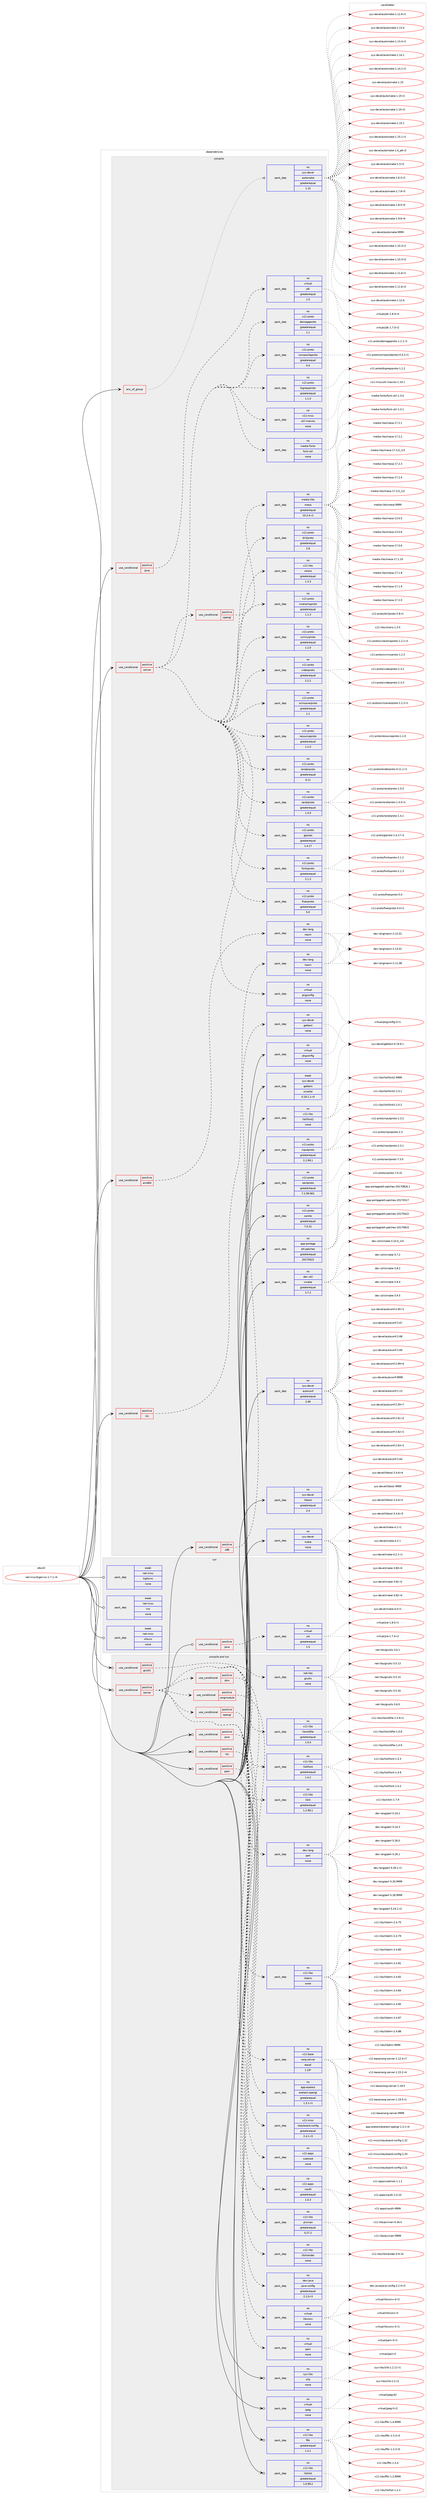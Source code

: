 digraph prolog {

# *************
# Graph options
# *************

newrank=true;
concentrate=true;
compound=true;
graph [rankdir=LR,fontname=Helvetica,fontsize=10,ranksep=1.5];#, ranksep=2.5, nodesep=0.2];
edge  [arrowhead=vee];
node  [fontname=Helvetica,fontsize=10];

# **********
# The ebuild
# **********

subgraph cluster_leftcol {
color=gray;
rank=same;
label=<<i>ebuild</i>>;
id [label="net-misc/tigervnc-1.7.1-r4", color=red, width=4, href="../net-misc/tigervnc-1.7.1-r4.svg"];
}

# ****************
# The dependencies
# ****************

subgraph cluster_midcol {
color=gray;
label=<<i>dependencies</i>>;
subgraph cluster_compile {
fillcolor="#eeeeee";
style=filled;
label=<<i>compile</i>>;
subgraph any7166 {
dependency431328 [label=<<TABLE BORDER="0" CELLBORDER="1" CELLSPACING="0" CELLPADDING="4"><TR><TD CELLPADDING="10">any_of_group</TD></TR></TABLE>>, shape=none, color=red];subgraph pack317274 {
dependency431329 [label=<<TABLE BORDER="0" CELLBORDER="1" CELLSPACING="0" CELLPADDING="4" WIDTH="220"><TR><TD ROWSPAN="6" CELLPADDING="30">pack_dep</TD></TR><TR><TD WIDTH="110">no</TD></TR><TR><TD>sys-devel</TD></TR><TR><TD>automake</TD></TR><TR><TD>greaterequal</TD></TR><TR><TD>1.15</TD></TR></TABLE>>, shape=none, color=blue];
}
dependency431328:e -> dependency431329:w [weight=20,style="dotted",arrowhead="oinv"];
}
id:e -> dependency431328:w [weight=20,style="solid",arrowhead="vee"];
subgraph cond106657 {
dependency431330 [label=<<TABLE BORDER="0" CELLBORDER="1" CELLSPACING="0" CELLPADDING="4"><TR><TD ROWSPAN="3" CELLPADDING="10">use_conditional</TD></TR><TR><TD>positive</TD></TR><TR><TD>amd64</TD></TR></TABLE>>, shape=none, color=red];
subgraph pack317275 {
dependency431331 [label=<<TABLE BORDER="0" CELLBORDER="1" CELLSPACING="0" CELLPADDING="4" WIDTH="220"><TR><TD ROWSPAN="6" CELLPADDING="30">pack_dep</TD></TR><TR><TD WIDTH="110">no</TD></TR><TR><TD>dev-lang</TD></TR><TR><TD>nasm</TD></TR><TR><TD>none</TD></TR><TR><TD></TD></TR></TABLE>>, shape=none, color=blue];
}
dependency431330:e -> dependency431331:w [weight=20,style="dashed",arrowhead="vee"];
}
id:e -> dependency431330:w [weight=20,style="solid",arrowhead="vee"];
subgraph cond106658 {
dependency431332 [label=<<TABLE BORDER="0" CELLBORDER="1" CELLSPACING="0" CELLPADDING="4"><TR><TD ROWSPAN="3" CELLPADDING="10">use_conditional</TD></TR><TR><TD>positive</TD></TR><TR><TD>java</TD></TR></TABLE>>, shape=none, color=red];
subgraph pack317276 {
dependency431333 [label=<<TABLE BORDER="0" CELLBORDER="1" CELLSPACING="0" CELLPADDING="4" WIDTH="220"><TR><TD ROWSPAN="6" CELLPADDING="30">pack_dep</TD></TR><TR><TD WIDTH="110">no</TD></TR><TR><TD>virtual</TD></TR><TR><TD>jdk</TD></TR><TR><TD>greaterequal</TD></TR><TR><TD>1.5</TD></TR></TABLE>>, shape=none, color=blue];
}
dependency431332:e -> dependency431333:w [weight=20,style="dashed",arrowhead="vee"];
}
id:e -> dependency431332:w [weight=20,style="solid",arrowhead="vee"];
subgraph cond106659 {
dependency431334 [label=<<TABLE BORDER="0" CELLBORDER="1" CELLSPACING="0" CELLPADDING="4"><TR><TD ROWSPAN="3" CELLPADDING="10">use_conditional</TD></TR><TR><TD>positive</TD></TR><TR><TD>nls</TD></TR></TABLE>>, shape=none, color=red];
subgraph pack317277 {
dependency431335 [label=<<TABLE BORDER="0" CELLBORDER="1" CELLSPACING="0" CELLPADDING="4" WIDTH="220"><TR><TD ROWSPAN="6" CELLPADDING="30">pack_dep</TD></TR><TR><TD WIDTH="110">no</TD></TR><TR><TD>sys-devel</TD></TR><TR><TD>gettext</TD></TR><TR><TD>none</TD></TR><TR><TD></TD></TR></TABLE>>, shape=none, color=blue];
}
dependency431334:e -> dependency431335:w [weight=20,style="dashed",arrowhead="vee"];
}
id:e -> dependency431334:w [weight=20,style="solid",arrowhead="vee"];
subgraph cond106660 {
dependency431336 [label=<<TABLE BORDER="0" CELLBORDER="1" CELLSPACING="0" CELLPADDING="4"><TR><TD ROWSPAN="3" CELLPADDING="10">use_conditional</TD></TR><TR><TD>positive</TD></TR><TR><TD>server</TD></TR></TABLE>>, shape=none, color=red];
subgraph pack317278 {
dependency431337 [label=<<TABLE BORDER="0" CELLBORDER="1" CELLSPACING="0" CELLPADDING="4" WIDTH="220"><TR><TD ROWSPAN="6" CELLPADDING="30">pack_dep</TD></TR><TR><TD WIDTH="110">no</TD></TR><TR><TD>virtual</TD></TR><TR><TD>pkgconfig</TD></TR><TR><TD>none</TD></TR><TR><TD></TD></TR></TABLE>>, shape=none, color=blue];
}
dependency431336:e -> dependency431337:w [weight=20,style="dashed",arrowhead="vee"];
subgraph pack317279 {
dependency431338 [label=<<TABLE BORDER="0" CELLBORDER="1" CELLSPACING="0" CELLPADDING="4" WIDTH="220"><TR><TD ROWSPAN="6" CELLPADDING="30">pack_dep</TD></TR><TR><TD WIDTH="110">no</TD></TR><TR><TD>media-fonts</TD></TR><TR><TD>font-util</TD></TR><TR><TD>none</TD></TR><TR><TD></TD></TR></TABLE>>, shape=none, color=blue];
}
dependency431336:e -> dependency431338:w [weight=20,style="dashed",arrowhead="vee"];
subgraph pack317280 {
dependency431339 [label=<<TABLE BORDER="0" CELLBORDER="1" CELLSPACING="0" CELLPADDING="4" WIDTH="220"><TR><TD ROWSPAN="6" CELLPADDING="30">pack_dep</TD></TR><TR><TD WIDTH="110">no</TD></TR><TR><TD>x11-misc</TD></TR><TR><TD>util-macros</TD></TR><TR><TD>none</TD></TR><TR><TD></TD></TR></TABLE>>, shape=none, color=blue];
}
dependency431336:e -> dependency431339:w [weight=20,style="dashed",arrowhead="vee"];
subgraph pack317281 {
dependency431340 [label=<<TABLE BORDER="0" CELLBORDER="1" CELLSPACING="0" CELLPADDING="4" WIDTH="220"><TR><TD ROWSPAN="6" CELLPADDING="30">pack_dep</TD></TR><TR><TD WIDTH="110">no</TD></TR><TR><TD>x11-proto</TD></TR><TR><TD>bigreqsproto</TD></TR><TR><TD>greaterequal</TD></TR><TR><TD>1.1.0</TD></TR></TABLE>>, shape=none, color=blue];
}
dependency431336:e -> dependency431340:w [weight=20,style="dashed",arrowhead="vee"];
subgraph pack317282 {
dependency431341 [label=<<TABLE BORDER="0" CELLBORDER="1" CELLSPACING="0" CELLPADDING="4" WIDTH="220"><TR><TD ROWSPAN="6" CELLPADDING="30">pack_dep</TD></TR><TR><TD WIDTH="110">no</TD></TR><TR><TD>x11-proto</TD></TR><TR><TD>compositeproto</TD></TR><TR><TD>greaterequal</TD></TR><TR><TD>0.4</TD></TR></TABLE>>, shape=none, color=blue];
}
dependency431336:e -> dependency431341:w [weight=20,style="dashed",arrowhead="vee"];
subgraph pack317283 {
dependency431342 [label=<<TABLE BORDER="0" CELLBORDER="1" CELLSPACING="0" CELLPADDING="4" WIDTH="220"><TR><TD ROWSPAN="6" CELLPADDING="30">pack_dep</TD></TR><TR><TD WIDTH="110">no</TD></TR><TR><TD>x11-proto</TD></TR><TR><TD>damageproto</TD></TR><TR><TD>greaterequal</TD></TR><TR><TD>1.1</TD></TR></TABLE>>, shape=none, color=blue];
}
dependency431336:e -> dependency431342:w [weight=20,style="dashed",arrowhead="vee"];
subgraph pack317284 {
dependency431343 [label=<<TABLE BORDER="0" CELLBORDER="1" CELLSPACING="0" CELLPADDING="4" WIDTH="220"><TR><TD ROWSPAN="6" CELLPADDING="30">pack_dep</TD></TR><TR><TD WIDTH="110">no</TD></TR><TR><TD>x11-proto</TD></TR><TR><TD>fixesproto</TD></TR><TR><TD>greaterequal</TD></TR><TR><TD>5.0</TD></TR></TABLE>>, shape=none, color=blue];
}
dependency431336:e -> dependency431343:w [weight=20,style="dashed",arrowhead="vee"];
subgraph pack317285 {
dependency431344 [label=<<TABLE BORDER="0" CELLBORDER="1" CELLSPACING="0" CELLPADDING="4" WIDTH="220"><TR><TD ROWSPAN="6" CELLPADDING="30">pack_dep</TD></TR><TR><TD WIDTH="110">no</TD></TR><TR><TD>x11-proto</TD></TR><TR><TD>fontsproto</TD></TR><TR><TD>greaterequal</TD></TR><TR><TD>2.1.3</TD></TR></TABLE>>, shape=none, color=blue];
}
dependency431336:e -> dependency431344:w [weight=20,style="dashed",arrowhead="vee"];
subgraph pack317286 {
dependency431345 [label=<<TABLE BORDER="0" CELLBORDER="1" CELLSPACING="0" CELLPADDING="4" WIDTH="220"><TR><TD ROWSPAN="6" CELLPADDING="30">pack_dep</TD></TR><TR><TD WIDTH="110">no</TD></TR><TR><TD>x11-proto</TD></TR><TR><TD>glproto</TD></TR><TR><TD>greaterequal</TD></TR><TR><TD>1.4.17</TD></TR></TABLE>>, shape=none, color=blue];
}
dependency431336:e -> dependency431345:w [weight=20,style="dashed",arrowhead="vee"];
subgraph pack317287 {
dependency431346 [label=<<TABLE BORDER="0" CELLBORDER="1" CELLSPACING="0" CELLPADDING="4" WIDTH="220"><TR><TD ROWSPAN="6" CELLPADDING="30">pack_dep</TD></TR><TR><TD WIDTH="110">no</TD></TR><TR><TD>x11-proto</TD></TR><TR><TD>randrproto</TD></TR><TR><TD>greaterequal</TD></TR><TR><TD>1.4.0</TD></TR></TABLE>>, shape=none, color=blue];
}
dependency431336:e -> dependency431346:w [weight=20,style="dashed",arrowhead="vee"];
subgraph pack317288 {
dependency431347 [label=<<TABLE BORDER="0" CELLBORDER="1" CELLSPACING="0" CELLPADDING="4" WIDTH="220"><TR><TD ROWSPAN="6" CELLPADDING="30">pack_dep</TD></TR><TR><TD WIDTH="110">no</TD></TR><TR><TD>x11-proto</TD></TR><TR><TD>renderproto</TD></TR><TR><TD>greaterequal</TD></TR><TR><TD>0.11</TD></TR></TABLE>>, shape=none, color=blue];
}
dependency431336:e -> dependency431347:w [weight=20,style="dashed",arrowhead="vee"];
subgraph pack317289 {
dependency431348 [label=<<TABLE BORDER="0" CELLBORDER="1" CELLSPACING="0" CELLPADDING="4" WIDTH="220"><TR><TD ROWSPAN="6" CELLPADDING="30">pack_dep</TD></TR><TR><TD WIDTH="110">no</TD></TR><TR><TD>x11-proto</TD></TR><TR><TD>resourceproto</TD></TR><TR><TD>greaterequal</TD></TR><TR><TD>1.2.0</TD></TR></TABLE>>, shape=none, color=blue];
}
dependency431336:e -> dependency431348:w [weight=20,style="dashed",arrowhead="vee"];
subgraph pack317290 {
dependency431349 [label=<<TABLE BORDER="0" CELLBORDER="1" CELLSPACING="0" CELLPADDING="4" WIDTH="220"><TR><TD ROWSPAN="6" CELLPADDING="30">pack_dep</TD></TR><TR><TD WIDTH="110">no</TD></TR><TR><TD>x11-proto</TD></TR><TR><TD>scrnsaverproto</TD></TR><TR><TD>greaterequal</TD></TR><TR><TD>1.1</TD></TR></TABLE>>, shape=none, color=blue];
}
dependency431336:e -> dependency431349:w [weight=20,style="dashed",arrowhead="vee"];
subgraph pack317291 {
dependency431350 [label=<<TABLE BORDER="0" CELLBORDER="1" CELLSPACING="0" CELLPADDING="4" WIDTH="220"><TR><TD ROWSPAN="6" CELLPADDING="30">pack_dep</TD></TR><TR><TD WIDTH="110">no</TD></TR><TR><TD>x11-proto</TD></TR><TR><TD>videoproto</TD></TR><TR><TD>greaterequal</TD></TR><TR><TD>2.2.2</TD></TR></TABLE>>, shape=none, color=blue];
}
dependency431336:e -> dependency431350:w [weight=20,style="dashed",arrowhead="vee"];
subgraph pack317292 {
dependency431351 [label=<<TABLE BORDER="0" CELLBORDER="1" CELLSPACING="0" CELLPADDING="4" WIDTH="220"><TR><TD ROWSPAN="6" CELLPADDING="30">pack_dep</TD></TR><TR><TD WIDTH="110">no</TD></TR><TR><TD>x11-proto</TD></TR><TR><TD>xcmiscproto</TD></TR><TR><TD>greaterequal</TD></TR><TR><TD>1.2.0</TD></TR></TABLE>>, shape=none, color=blue];
}
dependency431336:e -> dependency431351:w [weight=20,style="dashed",arrowhead="vee"];
subgraph pack317293 {
dependency431352 [label=<<TABLE BORDER="0" CELLBORDER="1" CELLSPACING="0" CELLPADDING="4" WIDTH="220"><TR><TD ROWSPAN="6" CELLPADDING="30">pack_dep</TD></TR><TR><TD WIDTH="110">no</TD></TR><TR><TD>x11-proto</TD></TR><TR><TD>xineramaproto</TD></TR><TR><TD>greaterequal</TD></TR><TR><TD>1.1.3</TD></TR></TABLE>>, shape=none, color=blue];
}
dependency431336:e -> dependency431352:w [weight=20,style="dashed",arrowhead="vee"];
subgraph pack317294 {
dependency431353 [label=<<TABLE BORDER="0" CELLBORDER="1" CELLSPACING="0" CELLPADDING="4" WIDTH="220"><TR><TD ROWSPAN="6" CELLPADDING="30">pack_dep</TD></TR><TR><TD WIDTH="110">no</TD></TR><TR><TD>x11-libs</TD></TR><TR><TD>xtrans</TD></TR><TR><TD>greaterequal</TD></TR><TR><TD>1.3.3</TD></TR></TABLE>>, shape=none, color=blue];
}
dependency431336:e -> dependency431353:w [weight=20,style="dashed",arrowhead="vee"];
subgraph pack317295 {
dependency431354 [label=<<TABLE BORDER="0" CELLBORDER="1" CELLSPACING="0" CELLPADDING="4" WIDTH="220"><TR><TD ROWSPAN="6" CELLPADDING="30">pack_dep</TD></TR><TR><TD WIDTH="110">no</TD></TR><TR><TD>x11-proto</TD></TR><TR><TD>dri2proto</TD></TR><TR><TD>greaterequal</TD></TR><TR><TD>2.8</TD></TR></TABLE>>, shape=none, color=blue];
}
dependency431336:e -> dependency431354:w [weight=20,style="dashed",arrowhead="vee"];
subgraph cond106661 {
dependency431355 [label=<<TABLE BORDER="0" CELLBORDER="1" CELLSPACING="0" CELLPADDING="4"><TR><TD ROWSPAN="3" CELLPADDING="10">use_conditional</TD></TR><TR><TD>positive</TD></TR><TR><TD>opengl</TD></TR></TABLE>>, shape=none, color=red];
subgraph pack317296 {
dependency431356 [label=<<TABLE BORDER="0" CELLBORDER="1" CELLSPACING="0" CELLPADDING="4" WIDTH="220"><TR><TD ROWSPAN="6" CELLPADDING="30">pack_dep</TD></TR><TR><TD WIDTH="110">no</TD></TR><TR><TD>media-libs</TD></TR><TR><TD>mesa</TD></TR><TR><TD>greaterequal</TD></TR><TR><TD>10.3.4-r1</TD></TR></TABLE>>, shape=none, color=blue];
}
dependency431355:e -> dependency431356:w [weight=20,style="dashed",arrowhead="vee"];
}
dependency431336:e -> dependency431355:w [weight=20,style="dashed",arrowhead="vee"];
}
id:e -> dependency431336:w [weight=20,style="solid",arrowhead="vee"];
subgraph cond106662 {
dependency431357 [label=<<TABLE BORDER="0" CELLBORDER="1" CELLSPACING="0" CELLPADDING="4"><TR><TD ROWSPAN="3" CELLPADDING="10">use_conditional</TD></TR><TR><TD>positive</TD></TR><TR><TD>x86</TD></TR></TABLE>>, shape=none, color=red];
subgraph pack317297 {
dependency431358 [label=<<TABLE BORDER="0" CELLBORDER="1" CELLSPACING="0" CELLPADDING="4" WIDTH="220"><TR><TD ROWSPAN="6" CELLPADDING="30">pack_dep</TD></TR><TR><TD WIDTH="110">no</TD></TR><TR><TD>dev-lang</TD></TR><TR><TD>nasm</TD></TR><TR><TD>none</TD></TR><TR><TD></TD></TR></TABLE>>, shape=none, color=blue];
}
dependency431357:e -> dependency431358:w [weight=20,style="dashed",arrowhead="vee"];
}
id:e -> dependency431357:w [weight=20,style="solid",arrowhead="vee"];
subgraph pack317298 {
dependency431359 [label=<<TABLE BORDER="0" CELLBORDER="1" CELLSPACING="0" CELLPADDING="4" WIDTH="220"><TR><TD ROWSPAN="6" CELLPADDING="30">pack_dep</TD></TR><TR><TD WIDTH="110">no</TD></TR><TR><TD>app-portage</TD></TR><TR><TD>elt-patches</TD></TR><TR><TD>greaterequal</TD></TR><TR><TD>20170422</TD></TR></TABLE>>, shape=none, color=blue];
}
id:e -> dependency431359:w [weight=20,style="solid",arrowhead="vee"];
subgraph pack317299 {
dependency431360 [label=<<TABLE BORDER="0" CELLBORDER="1" CELLSPACING="0" CELLPADDING="4" WIDTH="220"><TR><TD ROWSPAN="6" CELLPADDING="30">pack_dep</TD></TR><TR><TD WIDTH="110">no</TD></TR><TR><TD>dev-util</TD></TR><TR><TD>cmake</TD></TR><TR><TD>greaterequal</TD></TR><TR><TD>3.7.2</TD></TR></TABLE>>, shape=none, color=blue];
}
id:e -> dependency431360:w [weight=20,style="solid",arrowhead="vee"];
subgraph pack317300 {
dependency431361 [label=<<TABLE BORDER="0" CELLBORDER="1" CELLSPACING="0" CELLPADDING="4" WIDTH="220"><TR><TD ROWSPAN="6" CELLPADDING="30">pack_dep</TD></TR><TR><TD WIDTH="110">no</TD></TR><TR><TD>sys-devel</TD></TR><TR><TD>autoconf</TD></TR><TR><TD>greaterequal</TD></TR><TR><TD>2.69</TD></TR></TABLE>>, shape=none, color=blue];
}
id:e -> dependency431361:w [weight=20,style="solid",arrowhead="vee"];
subgraph pack317301 {
dependency431362 [label=<<TABLE BORDER="0" CELLBORDER="1" CELLSPACING="0" CELLPADDING="4" WIDTH="220"><TR><TD ROWSPAN="6" CELLPADDING="30">pack_dep</TD></TR><TR><TD WIDTH="110">no</TD></TR><TR><TD>sys-devel</TD></TR><TR><TD>libtool</TD></TR><TR><TD>greaterequal</TD></TR><TR><TD>2.4</TD></TR></TABLE>>, shape=none, color=blue];
}
id:e -> dependency431362:w [weight=20,style="solid",arrowhead="vee"];
subgraph pack317302 {
dependency431363 [label=<<TABLE BORDER="0" CELLBORDER="1" CELLSPACING="0" CELLPADDING="4" WIDTH="220"><TR><TD ROWSPAN="6" CELLPADDING="30">pack_dep</TD></TR><TR><TD WIDTH="110">no</TD></TR><TR><TD>sys-devel</TD></TR><TR><TD>make</TD></TR><TR><TD>none</TD></TR><TR><TD></TD></TR></TABLE>>, shape=none, color=blue];
}
id:e -> dependency431363:w [weight=20,style="solid",arrowhead="vee"];
subgraph pack317303 {
dependency431364 [label=<<TABLE BORDER="0" CELLBORDER="1" CELLSPACING="0" CELLPADDING="4" WIDTH="220"><TR><TD ROWSPAN="6" CELLPADDING="30">pack_dep</TD></TR><TR><TD WIDTH="110">no</TD></TR><TR><TD>virtual</TD></TR><TR><TD>pkgconfig</TD></TR><TR><TD>none</TD></TR><TR><TD></TD></TR></TABLE>>, shape=none, color=blue];
}
id:e -> dependency431364:w [weight=20,style="solid",arrowhead="vee"];
subgraph pack317304 {
dependency431365 [label=<<TABLE BORDER="0" CELLBORDER="1" CELLSPACING="0" CELLPADDING="4" WIDTH="220"><TR><TD ROWSPAN="6" CELLPADDING="30">pack_dep</TD></TR><TR><TD WIDTH="110">no</TD></TR><TR><TD>x11-libs</TD></TR><TR><TD>libXfont2</TD></TR><TR><TD>none</TD></TR><TR><TD></TD></TR></TABLE>>, shape=none, color=blue];
}
id:e -> dependency431365:w [weight=20,style="solid",arrowhead="vee"];
subgraph pack317305 {
dependency431366 [label=<<TABLE BORDER="0" CELLBORDER="1" CELLSPACING="0" CELLPADDING="4" WIDTH="220"><TR><TD ROWSPAN="6" CELLPADDING="30">pack_dep</TD></TR><TR><TD WIDTH="110">no</TD></TR><TR><TD>x11-proto</TD></TR><TR><TD>inputproto</TD></TR><TR><TD>greaterequal</TD></TR><TR><TD>2.2.99.1</TD></TR></TABLE>>, shape=none, color=blue];
}
id:e -> dependency431366:w [weight=20,style="solid",arrowhead="vee"];
subgraph pack317306 {
dependency431367 [label=<<TABLE BORDER="0" CELLBORDER="1" CELLSPACING="0" CELLPADDING="4" WIDTH="220"><TR><TD ROWSPAN="6" CELLPADDING="30">pack_dep</TD></TR><TR><TD WIDTH="110">no</TD></TR><TR><TD>x11-proto</TD></TR><TR><TD>xextproto</TD></TR><TR><TD>greaterequal</TD></TR><TR><TD>7.2.99.901</TD></TR></TABLE>>, shape=none, color=blue];
}
id:e -> dependency431367:w [weight=20,style="solid",arrowhead="vee"];
subgraph pack317307 {
dependency431368 [label=<<TABLE BORDER="0" CELLBORDER="1" CELLSPACING="0" CELLPADDING="4" WIDTH="220"><TR><TD ROWSPAN="6" CELLPADDING="30">pack_dep</TD></TR><TR><TD WIDTH="110">no</TD></TR><TR><TD>x11-proto</TD></TR><TR><TD>xproto</TD></TR><TR><TD>greaterequal</TD></TR><TR><TD>7.0.31</TD></TR></TABLE>>, shape=none, color=blue];
}
id:e -> dependency431368:w [weight=20,style="solid",arrowhead="vee"];
subgraph pack317308 {
dependency431369 [label=<<TABLE BORDER="0" CELLBORDER="1" CELLSPACING="0" CELLPADDING="4" WIDTH="220"><TR><TD ROWSPAN="6" CELLPADDING="30">pack_dep</TD></TR><TR><TD WIDTH="110">weak</TD></TR><TR><TD>sys-devel</TD></TR><TR><TD>gettext</TD></TR><TR><TD>smaller</TD></TR><TR><TD>0.18.1.1-r3</TD></TR></TABLE>>, shape=none, color=blue];
}
id:e -> dependency431369:w [weight=20,style="solid",arrowhead="vee"];
}
subgraph cluster_compileandrun {
fillcolor="#eeeeee";
style=filled;
label=<<i>compile and run</i>>;
subgraph cond106663 {
dependency431370 [label=<<TABLE BORDER="0" CELLBORDER="1" CELLSPACING="0" CELLPADDING="4"><TR><TD ROWSPAN="3" CELLPADDING="10">use_conditional</TD></TR><TR><TD>positive</TD></TR><TR><TD>gnutls</TD></TR></TABLE>>, shape=none, color=red];
subgraph pack317309 {
dependency431371 [label=<<TABLE BORDER="0" CELLBORDER="1" CELLSPACING="0" CELLPADDING="4" WIDTH="220"><TR><TD ROWSPAN="6" CELLPADDING="30">pack_dep</TD></TR><TR><TD WIDTH="110">no</TD></TR><TR><TD>net-libs</TD></TR><TR><TD>gnutls</TD></TR><TR><TD>none</TD></TR><TR><TD></TD></TR></TABLE>>, shape=none, color=blue];
}
dependency431370:e -> dependency431371:w [weight=20,style="dashed",arrowhead="vee"];
}
id:e -> dependency431370:w [weight=20,style="solid",arrowhead="odotvee"];
subgraph cond106664 {
dependency431372 [label=<<TABLE BORDER="0" CELLBORDER="1" CELLSPACING="0" CELLPADDING="4"><TR><TD ROWSPAN="3" CELLPADDING="10">use_conditional</TD></TR><TR><TD>positive</TD></TR><TR><TD>java</TD></TR></TABLE>>, shape=none, color=red];
subgraph pack317310 {
dependency431373 [label=<<TABLE BORDER="0" CELLBORDER="1" CELLSPACING="0" CELLPADDING="4" WIDTH="220"><TR><TD ROWSPAN="6" CELLPADDING="30">pack_dep</TD></TR><TR><TD WIDTH="110">no</TD></TR><TR><TD>dev-java</TD></TR><TR><TD>java-config</TD></TR><TR><TD>greaterequal</TD></TR><TR><TD>2.2.0-r3</TD></TR></TABLE>>, shape=none, color=blue];
}
dependency431372:e -> dependency431373:w [weight=20,style="dashed",arrowhead="vee"];
}
id:e -> dependency431372:w [weight=20,style="solid",arrowhead="odotvee"];
subgraph cond106665 {
dependency431374 [label=<<TABLE BORDER="0" CELLBORDER="1" CELLSPACING="0" CELLPADDING="4"><TR><TD ROWSPAN="3" CELLPADDING="10">use_conditional</TD></TR><TR><TD>positive</TD></TR><TR><TD>nls</TD></TR></TABLE>>, shape=none, color=red];
subgraph pack317311 {
dependency431375 [label=<<TABLE BORDER="0" CELLBORDER="1" CELLSPACING="0" CELLPADDING="4" WIDTH="220"><TR><TD ROWSPAN="6" CELLPADDING="30">pack_dep</TD></TR><TR><TD WIDTH="110">no</TD></TR><TR><TD>virtual</TD></TR><TR><TD>libiconv</TD></TR><TR><TD>none</TD></TR><TR><TD></TD></TR></TABLE>>, shape=none, color=blue];
}
dependency431374:e -> dependency431375:w [weight=20,style="dashed",arrowhead="vee"];
}
id:e -> dependency431374:w [weight=20,style="solid",arrowhead="odotvee"];
subgraph cond106666 {
dependency431376 [label=<<TABLE BORDER="0" CELLBORDER="1" CELLSPACING="0" CELLPADDING="4"><TR><TD ROWSPAN="3" CELLPADDING="10">use_conditional</TD></TR><TR><TD>positive</TD></TR><TR><TD>pam</TD></TR></TABLE>>, shape=none, color=red];
subgraph pack317312 {
dependency431377 [label=<<TABLE BORDER="0" CELLBORDER="1" CELLSPACING="0" CELLPADDING="4" WIDTH="220"><TR><TD ROWSPAN="6" CELLPADDING="30">pack_dep</TD></TR><TR><TD WIDTH="110">no</TD></TR><TR><TD>virtual</TD></TR><TR><TD>pam</TD></TR><TR><TD>none</TD></TR><TR><TD></TD></TR></TABLE>>, shape=none, color=blue];
}
dependency431376:e -> dependency431377:w [weight=20,style="dashed",arrowhead="vee"];
}
id:e -> dependency431376:w [weight=20,style="solid",arrowhead="odotvee"];
subgraph cond106667 {
dependency431378 [label=<<TABLE BORDER="0" CELLBORDER="1" CELLSPACING="0" CELLPADDING="4"><TR><TD ROWSPAN="3" CELLPADDING="10">use_conditional</TD></TR><TR><TD>positive</TD></TR><TR><TD>server</TD></TR></TABLE>>, shape=none, color=red];
subgraph pack317313 {
dependency431379 [label=<<TABLE BORDER="0" CELLBORDER="1" CELLSPACING="0" CELLPADDING="4" WIDTH="220"><TR><TD ROWSPAN="6" CELLPADDING="30">pack_dep</TD></TR><TR><TD WIDTH="110">no</TD></TR><TR><TD>dev-lang</TD></TR><TR><TD>perl</TD></TR><TR><TD>none</TD></TR><TR><TD></TD></TR></TABLE>>, shape=none, color=blue];
}
dependency431378:e -> dependency431379:w [weight=20,style="dashed",arrowhead="vee"];
subgraph pack317314 {
dependency431380 [label=<<TABLE BORDER="0" CELLBORDER="1" CELLSPACING="0" CELLPADDING="4" WIDTH="220"><TR><TD ROWSPAN="6" CELLPADDING="30">pack_dep</TD></TR><TR><TD WIDTH="110">no</TD></TR><TR><TD>x11-libs</TD></TR><TR><TD>libXi</TD></TR><TR><TD>greaterequal</TD></TR><TR><TD>1.2.99.1</TD></TR></TABLE>>, shape=none, color=blue];
}
dependency431378:e -> dependency431380:w [weight=20,style="dashed",arrowhead="vee"];
subgraph pack317315 {
dependency431381 [label=<<TABLE BORDER="0" CELLBORDER="1" CELLSPACING="0" CELLPADDING="4" WIDTH="220"><TR><TD ROWSPAN="6" CELLPADDING="30">pack_dep</TD></TR><TR><TD WIDTH="110">no</TD></TR><TR><TD>x11-libs</TD></TR><TR><TD>libXfont</TD></TR><TR><TD>greaterequal</TD></TR><TR><TD>1.4.2</TD></TR></TABLE>>, shape=none, color=blue];
}
dependency431378:e -> dependency431381:w [weight=20,style="dashed",arrowhead="vee"];
subgraph pack317316 {
dependency431382 [label=<<TABLE BORDER="0" CELLBORDER="1" CELLSPACING="0" CELLPADDING="4" WIDTH="220"><TR><TD ROWSPAN="6" CELLPADDING="30">pack_dep</TD></TR><TR><TD WIDTH="110">no</TD></TR><TR><TD>x11-libs</TD></TR><TR><TD>libxkbfile</TD></TR><TR><TD>greaterequal</TD></TR><TR><TD>1.0.4</TD></TR></TABLE>>, shape=none, color=blue];
}
dependency431378:e -> dependency431382:w [weight=20,style="dashed",arrowhead="vee"];
subgraph pack317317 {
dependency431383 [label=<<TABLE BORDER="0" CELLBORDER="1" CELLSPACING="0" CELLPADDING="4" WIDTH="220"><TR><TD ROWSPAN="6" CELLPADDING="30">pack_dep</TD></TR><TR><TD WIDTH="110">no</TD></TR><TR><TD>x11-libs</TD></TR><TR><TD>libXrender</TD></TR><TR><TD>none</TD></TR><TR><TD></TD></TR></TABLE>>, shape=none, color=blue];
}
dependency431378:e -> dependency431383:w [weight=20,style="dashed",arrowhead="vee"];
subgraph pack317318 {
dependency431384 [label=<<TABLE BORDER="0" CELLBORDER="1" CELLSPACING="0" CELLPADDING="4" WIDTH="220"><TR><TD ROWSPAN="6" CELLPADDING="30">pack_dep</TD></TR><TR><TD WIDTH="110">no</TD></TR><TR><TD>x11-libs</TD></TR><TR><TD>pixman</TD></TR><TR><TD>greaterequal</TD></TR><TR><TD>0.27.2</TD></TR></TABLE>>, shape=none, color=blue];
}
dependency431378:e -> dependency431384:w [weight=20,style="dashed",arrowhead="vee"];
subgraph pack317319 {
dependency431385 [label=<<TABLE BORDER="0" CELLBORDER="1" CELLSPACING="0" CELLPADDING="4" WIDTH="220"><TR><TD ROWSPAN="6" CELLPADDING="30">pack_dep</TD></TR><TR><TD WIDTH="110">no</TD></TR><TR><TD>x11-apps</TD></TR><TR><TD>xauth</TD></TR><TR><TD>greaterequal</TD></TR><TR><TD>1.0.3</TD></TR></TABLE>>, shape=none, color=blue];
}
dependency431378:e -> dependency431385:w [weight=20,style="dashed",arrowhead="vee"];
subgraph pack317320 {
dependency431386 [label=<<TABLE BORDER="0" CELLBORDER="1" CELLSPACING="0" CELLPADDING="4" WIDTH="220"><TR><TD ROWSPAN="6" CELLPADDING="30">pack_dep</TD></TR><TR><TD WIDTH="110">no</TD></TR><TR><TD>x11-apps</TD></TR><TR><TD>xsetroot</TD></TR><TR><TD>none</TD></TR><TR><TD></TD></TR></TABLE>>, shape=none, color=blue];
}
dependency431378:e -> dependency431386:w [weight=20,style="dashed",arrowhead="vee"];
subgraph pack317321 {
dependency431387 [label=<<TABLE BORDER="0" CELLBORDER="1" CELLSPACING="0" CELLPADDING="4" WIDTH="220"><TR><TD ROWSPAN="6" CELLPADDING="30">pack_dep</TD></TR><TR><TD WIDTH="110">no</TD></TR><TR><TD>x11-misc</TD></TR><TR><TD>xkeyboard-config</TD></TR><TR><TD>greaterequal</TD></TR><TR><TD>2.4.1-r3</TD></TR></TABLE>>, shape=none, color=blue];
}
dependency431378:e -> dependency431387:w [weight=20,style="dashed",arrowhead="vee"];
subgraph cond106668 {
dependency431388 [label=<<TABLE BORDER="0" CELLBORDER="1" CELLSPACING="0" CELLPADDING="4"><TR><TD ROWSPAN="3" CELLPADDING="10">use_conditional</TD></TR><TR><TD>positive</TD></TR><TR><TD>opengl</TD></TR></TABLE>>, shape=none, color=red];
subgraph pack317322 {
dependency431389 [label=<<TABLE BORDER="0" CELLBORDER="1" CELLSPACING="0" CELLPADDING="4" WIDTH="220"><TR><TD ROWSPAN="6" CELLPADDING="30">pack_dep</TD></TR><TR><TD WIDTH="110">no</TD></TR><TR><TD>app-eselect</TD></TR><TR><TD>eselect-opengl</TD></TR><TR><TD>greaterequal</TD></TR><TR><TD>1.3.1-r1</TD></TR></TABLE>>, shape=none, color=blue];
}
dependency431388:e -> dependency431389:w [weight=20,style="dashed",arrowhead="vee"];
}
dependency431378:e -> dependency431388:w [weight=20,style="dashed",arrowhead="vee"];
subgraph cond106669 {
dependency431390 [label=<<TABLE BORDER="0" CELLBORDER="1" CELLSPACING="0" CELLPADDING="4"><TR><TD ROWSPAN="3" CELLPADDING="10">use_conditional</TD></TR><TR><TD>positive</TD></TR><TR><TD>xorgmodule</TD></TR></TABLE>>, shape=none, color=red];
subgraph pack317323 {
dependency431391 [label=<<TABLE BORDER="0" CELLBORDER="1" CELLSPACING="0" CELLPADDING="4" WIDTH="220"><TR><TD ROWSPAN="6" CELLPADDING="30">pack_dep</TD></TR><TR><TD WIDTH="110">no</TD></TR><TR><TD>x11-base</TD></TR><TR><TD>xorg-server</TD></TR><TR><TD>equal</TD></TR><TR><TD>1.19*</TD></TR></TABLE>>, shape=none, color=blue];
}
dependency431390:e -> dependency431391:w [weight=20,style="dashed",arrowhead="vee"];
}
dependency431378:e -> dependency431390:w [weight=20,style="dashed",arrowhead="vee"];
subgraph cond106670 {
dependency431392 [label=<<TABLE BORDER="0" CELLBORDER="1" CELLSPACING="0" CELLPADDING="4"><TR><TD ROWSPAN="3" CELLPADDING="10">use_conditional</TD></TR><TR><TD>positive</TD></TR><TR><TD>drm</TD></TR></TABLE>>, shape=none, color=red];
subgraph pack317324 {
dependency431393 [label=<<TABLE BORDER="0" CELLBORDER="1" CELLSPACING="0" CELLPADDING="4" WIDTH="220"><TR><TD ROWSPAN="6" CELLPADDING="30">pack_dep</TD></TR><TR><TD WIDTH="110">no</TD></TR><TR><TD>x11-libs</TD></TR><TR><TD>libdrm</TD></TR><TR><TD>none</TD></TR><TR><TD></TD></TR></TABLE>>, shape=none, color=blue];
}
dependency431392:e -> dependency431393:w [weight=20,style="dashed",arrowhead="vee"];
}
dependency431378:e -> dependency431392:w [weight=20,style="dashed",arrowhead="vee"];
}
id:e -> dependency431378:w [weight=20,style="solid",arrowhead="odotvee"];
subgraph pack317325 {
dependency431394 [label=<<TABLE BORDER="0" CELLBORDER="1" CELLSPACING="0" CELLPADDING="4" WIDTH="220"><TR><TD ROWSPAN="6" CELLPADDING="30">pack_dep</TD></TR><TR><TD WIDTH="110">no</TD></TR><TR><TD>sys-libs</TD></TR><TR><TD>zlib</TD></TR><TR><TD>none</TD></TR><TR><TD></TD></TR></TABLE>>, shape=none, color=blue];
}
id:e -> dependency431394:w [weight=20,style="solid",arrowhead="odotvee"];
subgraph pack317326 {
dependency431395 [label=<<TABLE BORDER="0" CELLBORDER="1" CELLSPACING="0" CELLPADDING="4" WIDTH="220"><TR><TD ROWSPAN="6" CELLPADDING="30">pack_dep</TD></TR><TR><TD WIDTH="110">no</TD></TR><TR><TD>virtual</TD></TR><TR><TD>jpeg</TD></TR><TR><TD>none</TD></TR><TR><TD></TD></TR></TABLE>>, shape=none, color=blue];
}
id:e -> dependency431395:w [weight=20,style="solid",arrowhead="odotvee"];
subgraph pack317327 {
dependency431396 [label=<<TABLE BORDER="0" CELLBORDER="1" CELLSPACING="0" CELLPADDING="4" WIDTH="220"><TR><TD ROWSPAN="6" CELLPADDING="30">pack_dep</TD></TR><TR><TD WIDTH="110">no</TD></TR><TR><TD>x11-libs</TD></TR><TR><TD>fltk</TD></TR><TR><TD>greaterequal</TD></TR><TR><TD>1.3.1</TD></TR></TABLE>>, shape=none, color=blue];
}
id:e -> dependency431396:w [weight=20,style="solid",arrowhead="odotvee"];
subgraph pack317328 {
dependency431397 [label=<<TABLE BORDER="0" CELLBORDER="1" CELLSPACING="0" CELLPADDING="4" WIDTH="220"><TR><TD ROWSPAN="6" CELLPADDING="30">pack_dep</TD></TR><TR><TD WIDTH="110">no</TD></TR><TR><TD>x11-libs</TD></TR><TR><TD>libXtst</TD></TR><TR><TD>greaterequal</TD></TR><TR><TD>1.0.99.2</TD></TR></TABLE>>, shape=none, color=blue];
}
id:e -> dependency431397:w [weight=20,style="solid",arrowhead="odotvee"];
}
subgraph cluster_run {
fillcolor="#eeeeee";
style=filled;
label=<<i>run</i>>;
subgraph cond106671 {
dependency431398 [label=<<TABLE BORDER="0" CELLBORDER="1" CELLSPACING="0" CELLPADDING="4"><TR><TD ROWSPAN="3" CELLPADDING="10">use_conditional</TD></TR><TR><TD>positive</TD></TR><TR><TD>java</TD></TR></TABLE>>, shape=none, color=red];
subgraph pack317329 {
dependency431399 [label=<<TABLE BORDER="0" CELLBORDER="1" CELLSPACING="0" CELLPADDING="4" WIDTH="220"><TR><TD ROWSPAN="6" CELLPADDING="30">pack_dep</TD></TR><TR><TD WIDTH="110">no</TD></TR><TR><TD>virtual</TD></TR><TR><TD>jre</TD></TR><TR><TD>greaterequal</TD></TR><TR><TD>1.5</TD></TR></TABLE>>, shape=none, color=blue];
}
dependency431398:e -> dependency431399:w [weight=20,style="dashed",arrowhead="vee"];
}
id:e -> dependency431398:w [weight=20,style="solid",arrowhead="odot"];
subgraph pack317330 {
dependency431400 [label=<<TABLE BORDER="0" CELLBORDER="1" CELLSPACING="0" CELLPADDING="4" WIDTH="220"><TR><TD ROWSPAN="6" CELLPADDING="30">pack_dep</TD></TR><TR><TD WIDTH="110">weak</TD></TR><TR><TD>net-misc</TD></TR><TR><TD>tightvnc</TD></TR><TR><TD>none</TD></TR><TR><TD></TD></TR></TABLE>>, shape=none, color=blue];
}
id:e -> dependency431400:w [weight=20,style="solid",arrowhead="odot"];
subgraph pack317331 {
dependency431401 [label=<<TABLE BORDER="0" CELLBORDER="1" CELLSPACING="0" CELLPADDING="4" WIDTH="220"><TR><TD ROWSPAN="6" CELLPADDING="30">pack_dep</TD></TR><TR><TD WIDTH="110">weak</TD></TR><TR><TD>net-misc</TD></TR><TR><TD>vnc</TD></TR><TR><TD>none</TD></TR><TR><TD></TD></TR></TABLE>>, shape=none, color=blue];
}
id:e -> dependency431401:w [weight=20,style="solid",arrowhead="odot"];
subgraph pack317332 {
dependency431402 [label=<<TABLE BORDER="0" CELLBORDER="1" CELLSPACING="0" CELLPADDING="4" WIDTH="220"><TR><TD ROWSPAN="6" CELLPADDING="30">pack_dep</TD></TR><TR><TD WIDTH="110">weak</TD></TR><TR><TD>net-misc</TD></TR><TR><TD>xf4vnc</TD></TR><TR><TD>none</TD></TR><TR><TD></TD></TR></TABLE>>, shape=none, color=blue];
}
id:e -> dependency431402:w [weight=20,style="solid",arrowhead="odot"];
}
}

# **************
# The candidates
# **************

subgraph cluster_choices {
rank=same;
color=gray;
label=<<i>candidates</i>>;

subgraph choice317274 {
color=black;
nodesep=1;
choice11512111545100101118101108479711711611110997107101454946494846514511449 [label="sys-devel/automake-1.10.3-r1", color=red, width=4,href="../sys-devel/automake-1.10.3-r1.svg"];
choice11512111545100101118101108479711711611110997107101454946494846514511450 [label="sys-devel/automake-1.10.3-r2", color=red, width=4,href="../sys-devel/automake-1.10.3-r2.svg"];
choice11512111545100101118101108479711711611110997107101454946494946544511449 [label="sys-devel/automake-1.11.6-r1", color=red, width=4,href="../sys-devel/automake-1.11.6-r1.svg"];
choice11512111545100101118101108479711711611110997107101454946494946544511450 [label="sys-devel/automake-1.11.6-r2", color=red, width=4,href="../sys-devel/automake-1.11.6-r2.svg"];
choice1151211154510010111810110847971171161111099710710145494649504654 [label="sys-devel/automake-1.12.6", color=red, width=4,href="../sys-devel/automake-1.12.6.svg"];
choice11512111545100101118101108479711711611110997107101454946495046544511449 [label="sys-devel/automake-1.12.6-r1", color=red, width=4,href="../sys-devel/automake-1.12.6-r1.svg"];
choice1151211154510010111810110847971171161111099710710145494649514652 [label="sys-devel/automake-1.13.4", color=red, width=4,href="../sys-devel/automake-1.13.4.svg"];
choice11512111545100101118101108479711711611110997107101454946495146524511449 [label="sys-devel/automake-1.13.4-r1", color=red, width=4,href="../sys-devel/automake-1.13.4-r1.svg"];
choice1151211154510010111810110847971171161111099710710145494649524649 [label="sys-devel/automake-1.14.1", color=red, width=4,href="../sys-devel/automake-1.14.1.svg"];
choice11512111545100101118101108479711711611110997107101454946495246494511449 [label="sys-devel/automake-1.14.1-r1", color=red, width=4,href="../sys-devel/automake-1.14.1-r1.svg"];
choice115121115451001011181011084797117116111109971071014549464953 [label="sys-devel/automake-1.15", color=red, width=4,href="../sys-devel/automake-1.15.svg"];
choice1151211154510010111810110847971171161111099710710145494649534511449 [label="sys-devel/automake-1.15-r1", color=red, width=4,href="../sys-devel/automake-1.15-r1.svg"];
choice1151211154510010111810110847971171161111099710710145494649534511450 [label="sys-devel/automake-1.15-r2", color=red, width=4,href="../sys-devel/automake-1.15-r2.svg"];
choice1151211154510010111810110847971171161111099710710145494649534649 [label="sys-devel/automake-1.15.1", color=red, width=4,href="../sys-devel/automake-1.15.1.svg"];
choice11512111545100101118101108479711711611110997107101454946495346494511449 [label="sys-devel/automake-1.15.1-r1", color=red, width=4,href="../sys-devel/automake-1.15.1-r1.svg"];
choice115121115451001011181011084797117116111109971071014549465295112544511450 [label="sys-devel/automake-1.4_p6-r2", color=red, width=4,href="../sys-devel/automake-1.4_p6-r2.svg"];
choice11512111545100101118101108479711711611110997107101454946534511450 [label="sys-devel/automake-1.5-r2", color=red, width=4,href="../sys-devel/automake-1.5-r2.svg"];
choice115121115451001011181011084797117116111109971071014549465446514511450 [label="sys-devel/automake-1.6.3-r2", color=red, width=4,href="../sys-devel/automake-1.6.3-r2.svg"];
choice115121115451001011181011084797117116111109971071014549465546574511451 [label="sys-devel/automake-1.7.9-r3", color=red, width=4,href="../sys-devel/automake-1.7.9-r3.svg"];
choice115121115451001011181011084797117116111109971071014549465646534511453 [label="sys-devel/automake-1.8.5-r5", color=red, width=4,href="../sys-devel/automake-1.8.5-r5.svg"];
choice115121115451001011181011084797117116111109971071014549465746544511452 [label="sys-devel/automake-1.9.6-r4", color=red, width=4,href="../sys-devel/automake-1.9.6-r4.svg"];
choice115121115451001011181011084797117116111109971071014557575757 [label="sys-devel/automake-9999", color=red, width=4,href="../sys-devel/automake-9999.svg"];
dependency431329:e -> choice11512111545100101118101108479711711611110997107101454946494846514511449:w [style=dotted,weight="100"];
dependency431329:e -> choice11512111545100101118101108479711711611110997107101454946494846514511450:w [style=dotted,weight="100"];
dependency431329:e -> choice11512111545100101118101108479711711611110997107101454946494946544511449:w [style=dotted,weight="100"];
dependency431329:e -> choice11512111545100101118101108479711711611110997107101454946494946544511450:w [style=dotted,weight="100"];
dependency431329:e -> choice1151211154510010111810110847971171161111099710710145494649504654:w [style=dotted,weight="100"];
dependency431329:e -> choice11512111545100101118101108479711711611110997107101454946495046544511449:w [style=dotted,weight="100"];
dependency431329:e -> choice1151211154510010111810110847971171161111099710710145494649514652:w [style=dotted,weight="100"];
dependency431329:e -> choice11512111545100101118101108479711711611110997107101454946495146524511449:w [style=dotted,weight="100"];
dependency431329:e -> choice1151211154510010111810110847971171161111099710710145494649524649:w [style=dotted,weight="100"];
dependency431329:e -> choice11512111545100101118101108479711711611110997107101454946495246494511449:w [style=dotted,weight="100"];
dependency431329:e -> choice115121115451001011181011084797117116111109971071014549464953:w [style=dotted,weight="100"];
dependency431329:e -> choice1151211154510010111810110847971171161111099710710145494649534511449:w [style=dotted,weight="100"];
dependency431329:e -> choice1151211154510010111810110847971171161111099710710145494649534511450:w [style=dotted,weight="100"];
dependency431329:e -> choice1151211154510010111810110847971171161111099710710145494649534649:w [style=dotted,weight="100"];
dependency431329:e -> choice11512111545100101118101108479711711611110997107101454946495346494511449:w [style=dotted,weight="100"];
dependency431329:e -> choice115121115451001011181011084797117116111109971071014549465295112544511450:w [style=dotted,weight="100"];
dependency431329:e -> choice11512111545100101118101108479711711611110997107101454946534511450:w [style=dotted,weight="100"];
dependency431329:e -> choice115121115451001011181011084797117116111109971071014549465446514511450:w [style=dotted,weight="100"];
dependency431329:e -> choice115121115451001011181011084797117116111109971071014549465546574511451:w [style=dotted,weight="100"];
dependency431329:e -> choice115121115451001011181011084797117116111109971071014549465646534511453:w [style=dotted,weight="100"];
dependency431329:e -> choice115121115451001011181011084797117116111109971071014549465746544511452:w [style=dotted,weight="100"];
dependency431329:e -> choice115121115451001011181011084797117116111109971071014557575757:w [style=dotted,weight="100"];
}
subgraph choice317275 {
color=black;
nodesep=1;
choice100101118451089711010347110971151094550464949464856 [label="dev-lang/nasm-2.11.08", color=red, width=4,href="../dev-lang/nasm-2.11.08.svg"];
choice100101118451089711010347110971151094550464950464849 [label="dev-lang/nasm-2.12.01", color=red, width=4,href="../dev-lang/nasm-2.12.01.svg"];
choice100101118451089711010347110971151094550464951464849 [label="dev-lang/nasm-2.13.01", color=red, width=4,href="../dev-lang/nasm-2.13.01.svg"];
dependency431331:e -> choice100101118451089711010347110971151094550464949464856:w [style=dotted,weight="100"];
dependency431331:e -> choice100101118451089711010347110971151094550464950464849:w [style=dotted,weight="100"];
dependency431331:e -> choice100101118451089711010347110971151094550464951464849:w [style=dotted,weight="100"];
}
subgraph choice317276 {
color=black;
nodesep=1;
choice11810511411611797108471061001074549465546484511450 [label="virtual/jdk-1.7.0-r2", color=red, width=4,href="../virtual/jdk-1.7.0-r2.svg"];
choice11810511411611797108471061001074549465646484511451 [label="virtual/jdk-1.8.0-r3", color=red, width=4,href="../virtual/jdk-1.8.0-r3.svg"];
dependency431333:e -> choice11810511411611797108471061001074549465546484511450:w [style=dotted,weight="100"];
dependency431333:e -> choice11810511411611797108471061001074549465646484511451:w [style=dotted,weight="100"];
}
subgraph choice317277 {
color=black;
nodesep=1;
choice1151211154510010111810110847103101116116101120116454846495746564649 [label="sys-devel/gettext-0.19.8.1", color=red, width=4,href="../sys-devel/gettext-0.19.8.1.svg"];
dependency431335:e -> choice1151211154510010111810110847103101116116101120116454846495746564649:w [style=dotted,weight="100"];
}
subgraph choice317278 {
color=black;
nodesep=1;
choice11810511411611797108471121071039911111010210510345484511449 [label="virtual/pkgconfig-0-r1", color=red, width=4,href="../virtual/pkgconfig-0-r1.svg"];
dependency431337:e -> choice11810511411611797108471121071039911111010210510345484511449:w [style=dotted,weight="100"];
}
subgraph choice317279 {
color=black;
nodesep=1;
choice10910110010597451021111101161154710211111011645117116105108454946514648 [label="media-fonts/font-util-1.3.0", color=red, width=4,href="../media-fonts/font-util-1.3.0.svg"];
choice10910110010597451021111101161154710211111011645117116105108454946514649 [label="media-fonts/font-util-1.3.1", color=red, width=4,href="../media-fonts/font-util-1.3.1.svg"];
dependency431338:e -> choice10910110010597451021111101161154710211111011645117116105108454946514648:w [style=dotted,weight="100"];
dependency431338:e -> choice10910110010597451021111101161154710211111011645117116105108454946514649:w [style=dotted,weight="100"];
}
subgraph choice317280 {
color=black;
nodesep=1;
choice120494945109105115994711711610510845109979911411111545494649574649 [label="x11-misc/util-macros-1.19.1", color=red, width=4,href="../x11-misc/util-macros-1.19.1.svg"];
dependency431339:e -> choice120494945109105115994711711610510845109979911411111545494649574649:w [style=dotted,weight="100"];
}
subgraph choice317281 {
color=black;
nodesep=1;
choice1204949451121141111161114798105103114101113115112114111116111454946494650 [label="x11-proto/bigreqsproto-1.1.2", color=red, width=4,href="../x11-proto/bigreqsproto-1.1.2.svg"];
dependency431340:e -> choice1204949451121141111161114798105103114101113115112114111116111454946494650:w [style=dotted,weight="100"];
}
subgraph choice317282 {
color=black;
nodesep=1;
choice12049494511211411111611147991111091121111151051161011121141111161114548465246504511449 [label="x11-proto/compositeproto-0.4.2-r1", color=red, width=4,href="../x11-proto/compositeproto-0.4.2-r1.svg"];
dependency431341:e -> choice12049494511211411111611147991111091121111151051161011121141111161114548465246504511449:w [style=dotted,weight="100"];
}
subgraph choice317283 {
color=black;
nodesep=1;
choice1204949451121141111161114710097109971031011121141111161114549465046494511449 [label="x11-proto/damageproto-1.2.1-r1", color=red, width=4,href="../x11-proto/damageproto-1.2.1-r1.svg"];
dependency431342:e -> choice1204949451121141111161114710097109971031011121141111161114549465046494511449:w [style=dotted,weight="100"];
}
subgraph choice317284 {
color=black;
nodesep=1;
choice1204949451121141111161114710210512010111511211411111611145534648 [label="x11-proto/fixesproto-5.0", color=red, width=4,href="../x11-proto/fixesproto-5.0.svg"];
choice12049494511211411111611147102105120101115112114111116111455346484511449 [label="x11-proto/fixesproto-5.0-r1", color=red, width=4,href="../x11-proto/fixesproto-5.0-r1.svg"];
dependency431343:e -> choice1204949451121141111161114710210512010111511211411111611145534648:w [style=dotted,weight="100"];
dependency431343:e -> choice12049494511211411111611147102105120101115112114111116111455346484511449:w [style=dotted,weight="100"];
}
subgraph choice317285 {
color=black;
nodesep=1;
choice12049494511211411111611147102111110116115112114111116111455046494650 [label="x11-proto/fontsproto-2.1.2", color=red, width=4,href="../x11-proto/fontsproto-2.1.2.svg"];
choice12049494511211411111611147102111110116115112114111116111455046494651 [label="x11-proto/fontsproto-2.1.3", color=red, width=4,href="../x11-proto/fontsproto-2.1.3.svg"];
dependency431344:e -> choice12049494511211411111611147102111110116115112114111116111455046494650:w [style=dotted,weight="100"];
dependency431344:e -> choice12049494511211411111611147102111110116115112114111116111455046494651:w [style=dotted,weight="100"];
}
subgraph choice317286 {
color=black;
nodesep=1;
choice12049494511211411111611147103108112114111116111454946524649554511449 [label="x11-proto/glproto-1.4.17-r1", color=red, width=4,href="../x11-proto/glproto-1.4.17-r1.svg"];
dependency431345:e -> choice12049494511211411111611147103108112114111116111454946524649554511449:w [style=dotted,weight="100"];
}
subgraph choice317287 {
color=black;
nodesep=1;
choice12049494511211411111611147114971101001141121141111161114549465246484511449 [label="x11-proto/randrproto-1.4.0-r1", color=red, width=4,href="../x11-proto/randrproto-1.4.0-r1.svg"];
choice1204949451121141111161114711497110100114112114111116111454946524649 [label="x11-proto/randrproto-1.4.1", color=red, width=4,href="../x11-proto/randrproto-1.4.1.svg"];
choice1204949451121141111161114711497110100114112114111116111454946534648 [label="x11-proto/randrproto-1.5.0", color=red, width=4,href="../x11-proto/randrproto-1.5.0.svg"];
dependency431346:e -> choice12049494511211411111611147114971101001141121141111161114549465246484511449:w [style=dotted,weight="100"];
dependency431346:e -> choice1204949451121141111161114711497110100114112114111116111454946524649:w [style=dotted,weight="100"];
dependency431346:e -> choice1204949451121141111161114711497110100114112114111116111454946534648:w [style=dotted,weight="100"];
}
subgraph choice317288 {
color=black;
nodesep=1;
choice12049494511211411111611147114101110100101114112114111116111454846494946494511449 [label="x11-proto/renderproto-0.11.1-r1", color=red, width=4,href="../x11-proto/renderproto-0.11.1-r1.svg"];
dependency431347:e -> choice12049494511211411111611147114101110100101114112114111116111454846494946494511449:w [style=dotted,weight="100"];
}
subgraph choice317289 {
color=black;
nodesep=1;
choice1204949451121141111161114711410111511111711499101112114111116111454946504648 [label="x11-proto/resourceproto-1.2.0", color=red, width=4,href="../x11-proto/resourceproto-1.2.0.svg"];
dependency431348:e -> choice1204949451121141111161114711410111511111711499101112114111116111454946504648:w [style=dotted,weight="100"];
}
subgraph choice317290 {
color=black;
nodesep=1;
choice1204949451121141111161114711599114110115971181011141121141111161114549465046504511449 [label="x11-proto/scrnsaverproto-1.2.2-r1", color=red, width=4,href="../x11-proto/scrnsaverproto-1.2.2-r1.svg"];
dependency431349:e -> choice1204949451121141111161114711599114110115971181011141121141111161114549465046504511449:w [style=dotted,weight="100"];
}
subgraph choice317291 {
color=black;
nodesep=1;
choice12049494511211411111611147118105100101111112114111116111455046514650 [label="x11-proto/videoproto-2.3.2", color=red, width=4,href="../x11-proto/videoproto-2.3.2.svg"];
choice12049494511211411111611147118105100101111112114111116111455046514651 [label="x11-proto/videoproto-2.3.3", color=red, width=4,href="../x11-proto/videoproto-2.3.3.svg"];
dependency431350:e -> choice12049494511211411111611147118105100101111112114111116111455046514650:w [style=dotted,weight="100"];
dependency431350:e -> choice12049494511211411111611147118105100101111112114111116111455046514651:w [style=dotted,weight="100"];
}
subgraph choice317292 {
color=black;
nodesep=1;
choice120494945112114111116111471209910910511599112114111116111454946504650 [label="x11-proto/xcmiscproto-1.2.2", color=red, width=4,href="../x11-proto/xcmiscproto-1.2.2.svg"];
dependency431351:e -> choice120494945112114111116111471209910910511599112114111116111454946504650:w [style=dotted,weight="100"];
}
subgraph choice317293 {
color=black;
nodesep=1;
choice1204949451121141111161114712010511010111497109971121141111161114549465046494511449 [label="x11-proto/xineramaproto-1.2.1-r1", color=red, width=4,href="../x11-proto/xineramaproto-1.2.1-r1.svg"];
dependency431352:e -> choice1204949451121141111161114712010511010111497109971121141111161114549465046494511449:w [style=dotted,weight="100"];
}
subgraph choice317294 {
color=black;
nodesep=1;
choice120494945108105981154712011611497110115454946514653 [label="x11-libs/xtrans-1.3.5", color=red, width=4,href="../x11-libs/xtrans-1.3.5.svg"];
dependency431353:e -> choice120494945108105981154712011611497110115454946514653:w [style=dotted,weight="100"];
}
subgraph choice317295 {
color=black;
nodesep=1;
choice1204949451121141111161114710011410550112114111116111455046564511449 [label="x11-proto/dri2proto-2.8-r1", color=red, width=4,href="../x11-proto/dri2proto-2.8-r1.svg"];
dependency431354:e -> choice1204949451121141111161114710011410550112114111116111455046564511449:w [style=dotted,weight="100"];
}
subgraph choice317296 {
color=black;
nodesep=1;
choice109101100105974510810598115471091011159745495146484653 [label="media-libs/mesa-13.0.5", color=red, width=4,href="../media-libs/mesa-13.0.5.svg"];
choice109101100105974510810598115471091011159745495146484654 [label="media-libs/mesa-13.0.6", color=red, width=4,href="../media-libs/mesa-13.0.6.svg"];
choice109101100105974510810598115471091011159745495546484654 [label="media-libs/mesa-17.0.6", color=red, width=4,href="../media-libs/mesa-17.0.6.svg"];
choice10910110010597451081059811547109101115974549554649464948 [label="media-libs/mesa-17.1.10", color=red, width=4,href="../media-libs/mesa-17.1.10.svg"];
choice109101100105974510810598115471091011159745495546494656 [label="media-libs/mesa-17.1.8", color=red, width=4,href="../media-libs/mesa-17.1.8.svg"];
choice109101100105974510810598115471091011159745495546494657 [label="media-libs/mesa-17.1.9", color=red, width=4,href="../media-libs/mesa-17.1.9.svg"];
choice109101100105974510810598115471091011159745495546504648 [label="media-libs/mesa-17.2.0", color=red, width=4,href="../media-libs/mesa-17.2.0.svg"];
choice109101100105974510810598115471091011159745495546504649 [label="media-libs/mesa-17.2.1", color=red, width=4,href="../media-libs/mesa-17.2.1.svg"];
choice109101100105974510810598115471091011159745495546504650 [label="media-libs/mesa-17.2.2", color=red, width=4,href="../media-libs/mesa-17.2.2.svg"];
choice109101100105974510810598115471091011159745495546504651 [label="media-libs/mesa-17.2.3", color=red, width=4,href="../media-libs/mesa-17.2.3.svg"];
choice109101100105974510810598115471091011159745495546504652 [label="media-libs/mesa-17.2.4", color=red, width=4,href="../media-libs/mesa-17.2.4.svg"];
choice109101100105974510810598115471091011159745495546514648951149950 [label="media-libs/mesa-17.3.0_rc2", color=red, width=4,href="../media-libs/mesa-17.3.0_rc2.svg"];
choice109101100105974510810598115471091011159745495546514648951149951 [label="media-libs/mesa-17.3.0_rc3", color=red, width=4,href="../media-libs/mesa-17.3.0_rc3.svg"];
choice10910110010597451081059811547109101115974557575757 [label="media-libs/mesa-9999", color=red, width=4,href="../media-libs/mesa-9999.svg"];
dependency431356:e -> choice109101100105974510810598115471091011159745495146484653:w [style=dotted,weight="100"];
dependency431356:e -> choice109101100105974510810598115471091011159745495146484654:w [style=dotted,weight="100"];
dependency431356:e -> choice109101100105974510810598115471091011159745495546484654:w [style=dotted,weight="100"];
dependency431356:e -> choice10910110010597451081059811547109101115974549554649464948:w [style=dotted,weight="100"];
dependency431356:e -> choice109101100105974510810598115471091011159745495546494656:w [style=dotted,weight="100"];
dependency431356:e -> choice109101100105974510810598115471091011159745495546494657:w [style=dotted,weight="100"];
dependency431356:e -> choice109101100105974510810598115471091011159745495546504648:w [style=dotted,weight="100"];
dependency431356:e -> choice109101100105974510810598115471091011159745495546504649:w [style=dotted,weight="100"];
dependency431356:e -> choice109101100105974510810598115471091011159745495546504650:w [style=dotted,weight="100"];
dependency431356:e -> choice109101100105974510810598115471091011159745495546504651:w [style=dotted,weight="100"];
dependency431356:e -> choice109101100105974510810598115471091011159745495546504652:w [style=dotted,weight="100"];
dependency431356:e -> choice109101100105974510810598115471091011159745495546514648951149950:w [style=dotted,weight="100"];
dependency431356:e -> choice109101100105974510810598115471091011159745495546514648951149951:w [style=dotted,weight="100"];
dependency431356:e -> choice10910110010597451081059811547109101115974557575757:w [style=dotted,weight="100"];
}
subgraph choice317297 {
color=black;
nodesep=1;
choice100101118451089711010347110971151094550464949464856 [label="dev-lang/nasm-2.11.08", color=red, width=4,href="../dev-lang/nasm-2.11.08.svg"];
choice100101118451089711010347110971151094550464950464849 [label="dev-lang/nasm-2.12.01", color=red, width=4,href="../dev-lang/nasm-2.12.01.svg"];
choice100101118451089711010347110971151094550464951464849 [label="dev-lang/nasm-2.13.01", color=red, width=4,href="../dev-lang/nasm-2.13.01.svg"];
dependency431358:e -> choice100101118451089711010347110971151094550464949464856:w [style=dotted,weight="100"];
dependency431358:e -> choice100101118451089711010347110971151094550464950464849:w [style=dotted,weight="100"];
dependency431358:e -> choice100101118451089711010347110971151094550464951464849:w [style=dotted,weight="100"];
}
subgraph choice317298 {
color=black;
nodesep=1;
choice97112112451121111141169710310147101108116451129711699104101115455048495548514955 [label="app-portage/elt-patches-20170317", color=red, width=4,href="../app-portage/elt-patches-20170317.svg"];
choice97112112451121111141169710310147101108116451129711699104101115455048495548525050 [label="app-portage/elt-patches-20170422", color=red, width=4,href="../app-portage/elt-patches-20170422.svg"];
choice97112112451121111141169710310147101108116451129711699104101115455048495548564953 [label="app-portage/elt-patches-20170815", color=red, width=4,href="../app-portage/elt-patches-20170815.svg"];
choice971121124511211111411697103101471011081164511297116991041011154550484955485650544649 [label="app-portage/elt-patches-20170826.1", color=red, width=4,href="../app-portage/elt-patches-20170826.1.svg"];
dependency431359:e -> choice97112112451121111141169710310147101108116451129711699104101115455048495548514955:w [style=dotted,weight="100"];
dependency431359:e -> choice97112112451121111141169710310147101108116451129711699104101115455048495548525050:w [style=dotted,weight="100"];
dependency431359:e -> choice97112112451121111141169710310147101108116451129711699104101115455048495548564953:w [style=dotted,weight="100"];
dependency431359:e -> choice971121124511211111411697103101471011081164511297116991041011154550484955485650544649:w [style=dotted,weight="100"];
}
subgraph choice317299 {
color=black;
nodesep=1;
choice1001011184511711610510847991099710710145514649484648951149952 [label="dev-util/cmake-3.10.0_rc4", color=red, width=4,href="../dev-util/cmake-3.10.0_rc4.svg"];
choice10010111845117116105108479910997107101455146554650 [label="dev-util/cmake-3.7.2", color=red, width=4,href="../dev-util/cmake-3.7.2.svg"];
choice10010111845117116105108479910997107101455146564650 [label="dev-util/cmake-3.8.2", color=red, width=4,href="../dev-util/cmake-3.8.2.svg"];
choice10010111845117116105108479910997107101455146574652 [label="dev-util/cmake-3.9.4", color=red, width=4,href="../dev-util/cmake-3.9.4.svg"];
choice10010111845117116105108479910997107101455146574653 [label="dev-util/cmake-3.9.5", color=red, width=4,href="../dev-util/cmake-3.9.5.svg"];
dependency431360:e -> choice1001011184511711610510847991099710710145514649484648951149952:w [style=dotted,weight="100"];
dependency431360:e -> choice10010111845117116105108479910997107101455146554650:w [style=dotted,weight="100"];
dependency431360:e -> choice10010111845117116105108479910997107101455146564650:w [style=dotted,weight="100"];
dependency431360:e -> choice10010111845117116105108479910997107101455146574652:w [style=dotted,weight="100"];
dependency431360:e -> choice10010111845117116105108479910997107101455146574653:w [style=dotted,weight="100"];
}
subgraph choice317300 {
color=black;
nodesep=1;
choice115121115451001011181011084797117116111991111101024550464951 [label="sys-devel/autoconf-2.13", color=red, width=4,href="../sys-devel/autoconf-2.13.svg"];
choice1151211154510010111810110847971171161119911111010245504653574511455 [label="sys-devel/autoconf-2.59-r7", color=red, width=4,href="../sys-devel/autoconf-2.59-r7.svg"];
choice1151211154510010111810110847971171161119911111010245504654494511450 [label="sys-devel/autoconf-2.61-r2", color=red, width=4,href="../sys-devel/autoconf-2.61-r2.svg"];
choice1151211154510010111810110847971171161119911111010245504654504511449 [label="sys-devel/autoconf-2.62-r1", color=red, width=4,href="../sys-devel/autoconf-2.62-r1.svg"];
choice1151211154510010111810110847971171161119911111010245504654514511449 [label="sys-devel/autoconf-2.63-r1", color=red, width=4,href="../sys-devel/autoconf-2.63-r1.svg"];
choice115121115451001011181011084797117116111991111101024550465452 [label="sys-devel/autoconf-2.64", color=red, width=4,href="../sys-devel/autoconf-2.64.svg"];
choice1151211154510010111810110847971171161119911111010245504654534511449 [label="sys-devel/autoconf-2.65-r1", color=red, width=4,href="../sys-devel/autoconf-2.65-r1.svg"];
choice115121115451001011181011084797117116111991111101024550465455 [label="sys-devel/autoconf-2.67", color=red, width=4,href="../sys-devel/autoconf-2.67.svg"];
choice115121115451001011181011084797117116111991111101024550465456 [label="sys-devel/autoconf-2.68", color=red, width=4,href="../sys-devel/autoconf-2.68.svg"];
choice115121115451001011181011084797117116111991111101024550465457 [label="sys-devel/autoconf-2.69", color=red, width=4,href="../sys-devel/autoconf-2.69.svg"];
choice1151211154510010111810110847971171161119911111010245504654574511452 [label="sys-devel/autoconf-2.69-r4", color=red, width=4,href="../sys-devel/autoconf-2.69-r4.svg"];
choice115121115451001011181011084797117116111991111101024557575757 [label="sys-devel/autoconf-9999", color=red, width=4,href="../sys-devel/autoconf-9999.svg"];
dependency431361:e -> choice115121115451001011181011084797117116111991111101024550464951:w [style=dotted,weight="100"];
dependency431361:e -> choice1151211154510010111810110847971171161119911111010245504653574511455:w [style=dotted,weight="100"];
dependency431361:e -> choice1151211154510010111810110847971171161119911111010245504654494511450:w [style=dotted,weight="100"];
dependency431361:e -> choice1151211154510010111810110847971171161119911111010245504654504511449:w [style=dotted,weight="100"];
dependency431361:e -> choice1151211154510010111810110847971171161119911111010245504654514511449:w [style=dotted,weight="100"];
dependency431361:e -> choice115121115451001011181011084797117116111991111101024550465452:w [style=dotted,weight="100"];
dependency431361:e -> choice1151211154510010111810110847971171161119911111010245504654534511449:w [style=dotted,weight="100"];
dependency431361:e -> choice115121115451001011181011084797117116111991111101024550465455:w [style=dotted,weight="100"];
dependency431361:e -> choice115121115451001011181011084797117116111991111101024550465456:w [style=dotted,weight="100"];
dependency431361:e -> choice115121115451001011181011084797117116111991111101024550465457:w [style=dotted,weight="100"];
dependency431361:e -> choice1151211154510010111810110847971171161119911111010245504654574511452:w [style=dotted,weight="100"];
dependency431361:e -> choice115121115451001011181011084797117116111991111101024557575757:w [style=dotted,weight="100"];
}
subgraph choice317301 {
color=black;
nodesep=1;
choice1151211154510010111810110847108105981161111111084550465246544511450 [label="sys-devel/libtool-2.4.6-r2", color=red, width=4,href="../sys-devel/libtool-2.4.6-r2.svg"];
choice1151211154510010111810110847108105981161111111084550465246544511451 [label="sys-devel/libtool-2.4.6-r3", color=red, width=4,href="../sys-devel/libtool-2.4.6-r3.svg"];
choice1151211154510010111810110847108105981161111111084550465246544511452 [label="sys-devel/libtool-2.4.6-r4", color=red, width=4,href="../sys-devel/libtool-2.4.6-r4.svg"];
choice1151211154510010111810110847108105981161111111084557575757 [label="sys-devel/libtool-9999", color=red, width=4,href="../sys-devel/libtool-9999.svg"];
dependency431362:e -> choice1151211154510010111810110847108105981161111111084550465246544511450:w [style=dotted,weight="100"];
dependency431362:e -> choice1151211154510010111810110847108105981161111111084550465246544511451:w [style=dotted,weight="100"];
dependency431362:e -> choice1151211154510010111810110847108105981161111111084550465246544511452:w [style=dotted,weight="100"];
dependency431362:e -> choice1151211154510010111810110847108105981161111111084557575757:w [style=dotted,weight="100"];
}
subgraph choice317302 {
color=black;
nodesep=1;
choice11512111545100101118101108471099710710145514656484511452 [label="sys-devel/make-3.80-r4", color=red, width=4,href="../sys-devel/make-3.80-r4.svg"];
choice11512111545100101118101108471099710710145514656494511450 [label="sys-devel/make-3.81-r2", color=red, width=4,href="../sys-devel/make-3.81-r2.svg"];
choice11512111545100101118101108471099710710145514656504511452 [label="sys-devel/make-3.82-r4", color=red, width=4,href="../sys-devel/make-3.82-r4.svg"];
choice115121115451001011181011084710997107101455246484511449 [label="sys-devel/make-4.0-r1", color=red, width=4,href="../sys-devel/make-4.0-r1.svg"];
choice115121115451001011181011084710997107101455246494511449 [label="sys-devel/make-4.1-r1", color=red, width=4,href="../sys-devel/make-4.1-r1.svg"];
choice115121115451001011181011084710997107101455246504649 [label="sys-devel/make-4.2.1", color=red, width=4,href="../sys-devel/make-4.2.1.svg"];
choice1151211154510010111810110847109971071014552465046494511449 [label="sys-devel/make-4.2.1-r1", color=red, width=4,href="../sys-devel/make-4.2.1-r1.svg"];
dependency431363:e -> choice11512111545100101118101108471099710710145514656484511452:w [style=dotted,weight="100"];
dependency431363:e -> choice11512111545100101118101108471099710710145514656494511450:w [style=dotted,weight="100"];
dependency431363:e -> choice11512111545100101118101108471099710710145514656504511452:w [style=dotted,weight="100"];
dependency431363:e -> choice115121115451001011181011084710997107101455246484511449:w [style=dotted,weight="100"];
dependency431363:e -> choice115121115451001011181011084710997107101455246494511449:w [style=dotted,weight="100"];
dependency431363:e -> choice115121115451001011181011084710997107101455246504649:w [style=dotted,weight="100"];
dependency431363:e -> choice1151211154510010111810110847109971071014552465046494511449:w [style=dotted,weight="100"];
}
subgraph choice317303 {
color=black;
nodesep=1;
choice11810511411611797108471121071039911111010210510345484511449 [label="virtual/pkgconfig-0-r1", color=red, width=4,href="../virtual/pkgconfig-0-r1.svg"];
dependency431364:e -> choice11810511411611797108471121071039911111010210510345484511449:w [style=dotted,weight="100"];
}
subgraph choice317304 {
color=black;
nodesep=1;
choice1204949451081059811547108105988810211111011650455046484649 [label="x11-libs/libXfont2-2.0.1", color=red, width=4,href="../x11-libs/libXfont2-2.0.1.svg"];
choice1204949451081059811547108105988810211111011650455046484650 [label="x11-libs/libXfont2-2.0.2", color=red, width=4,href="../x11-libs/libXfont2-2.0.2.svg"];
choice12049494510810598115471081059888102111110116504557575757 [label="x11-libs/libXfont2-9999", color=red, width=4,href="../x11-libs/libXfont2-9999.svg"];
dependency431365:e -> choice1204949451081059811547108105988810211111011650455046484649:w [style=dotted,weight="100"];
dependency431365:e -> choice1204949451081059811547108105988810211111011650455046484650:w [style=dotted,weight="100"];
dependency431365:e -> choice12049494510810598115471081059888102111110116504557575757:w [style=dotted,weight="100"];
}
subgraph choice317305 {
color=black;
nodesep=1;
choice1204949451121141111161114710511011211711611211411111611145504651 [label="x11-proto/inputproto-2.3", color=red, width=4,href="../x11-proto/inputproto-2.3.svg"];
choice12049494511211411111611147105110112117116112114111116111455046514649 [label="x11-proto/inputproto-2.3.1", color=red, width=4,href="../x11-proto/inputproto-2.3.1.svg"];
choice12049494511211411111611147105110112117116112114111116111455046514650 [label="x11-proto/inputproto-2.3.2", color=red, width=4,href="../x11-proto/inputproto-2.3.2.svg"];
dependency431366:e -> choice1204949451121141111161114710511011211711611211411111611145504651:w [style=dotted,weight="100"];
dependency431366:e -> choice12049494511211411111611147105110112117116112114111116111455046514649:w [style=dotted,weight="100"];
dependency431366:e -> choice12049494511211411111611147105110112117116112114111116111455046514650:w [style=dotted,weight="100"];
}
subgraph choice317306 {
color=black;
nodesep=1;
choice12049494511211411111611147120101120116112114111116111455546514648 [label="x11-proto/xextproto-7.3.0", color=red, width=4,href="../x11-proto/xextproto-7.3.0.svg"];
dependency431367:e -> choice12049494511211411111611147120101120116112114111116111455546514648:w [style=dotted,weight="100"];
}
subgraph choice317307 {
color=black;
nodesep=1;
choice1204949451121141111161114712011211411111611145554648465149 [label="x11-proto/xproto-7.0.31", color=red, width=4,href="../x11-proto/xproto-7.0.31.svg"];
dependency431368:e -> choice1204949451121141111161114712011211411111611145554648465149:w [style=dotted,weight="100"];
}
subgraph choice317308 {
color=black;
nodesep=1;
choice1151211154510010111810110847103101116116101120116454846495746564649 [label="sys-devel/gettext-0.19.8.1", color=red, width=4,href="../sys-devel/gettext-0.19.8.1.svg"];
dependency431369:e -> choice1151211154510010111810110847103101116116101120116454846495746564649:w [style=dotted,weight="100"];
}
subgraph choice317309 {
color=black;
nodesep=1;
choice11010111645108105981154710311011711610811545514653464951 [label="net-libs/gnutls-3.5.13", color=red, width=4,href="../net-libs/gnutls-3.5.13.svg"];
choice11010111645108105981154710311011711610811545514653464953 [label="net-libs/gnutls-3.5.15", color=red, width=4,href="../net-libs/gnutls-3.5.15.svg"];
choice11010111645108105981154710311011711610811545514653464954 [label="net-libs/gnutls-3.5.16", color=red, width=4,href="../net-libs/gnutls-3.5.16.svg"];
choice110101116451081059811547103110117116108115455146544648 [label="net-libs/gnutls-3.6.0", color=red, width=4,href="../net-libs/gnutls-3.6.0.svg"];
choice110101116451081059811547103110117116108115455146544649 [label="net-libs/gnutls-3.6.1", color=red, width=4,href="../net-libs/gnutls-3.6.1.svg"];
dependency431371:e -> choice11010111645108105981154710311011711610811545514653464951:w [style=dotted,weight="100"];
dependency431371:e -> choice11010111645108105981154710311011711610811545514653464953:w [style=dotted,weight="100"];
dependency431371:e -> choice11010111645108105981154710311011711610811545514653464954:w [style=dotted,weight="100"];
dependency431371:e -> choice110101116451081059811547103110117116108115455146544648:w [style=dotted,weight="100"];
dependency431371:e -> choice110101116451081059811547103110117116108115455146544649:w [style=dotted,weight="100"];
}
subgraph choice317310 {
color=black;
nodesep=1;
choice10010111845106971189747106971189745991111101021051034550465046484511451 [label="dev-java/java-config-2.2.0-r3", color=red, width=4,href="../dev-java/java-config-2.2.0-r3.svg"];
dependency431373:e -> choice10010111845106971189747106971189745991111101021051034550465046484511451:w [style=dotted,weight="100"];
}
subgraph choice317311 {
color=black;
nodesep=1;
choice118105114116117971084710810598105991111101184548 [label="virtual/libiconv-0", color=red, width=4,href="../virtual/libiconv-0.svg"];
choice1181051141161179710847108105981059911111011845484511449 [label="virtual/libiconv-0-r1", color=red, width=4,href="../virtual/libiconv-0-r1.svg"];
choice1181051141161179710847108105981059911111011845484511450 [label="virtual/libiconv-0-r2", color=red, width=4,href="../virtual/libiconv-0-r2.svg"];
dependency431375:e -> choice118105114116117971084710810598105991111101184548:w [style=dotted,weight="100"];
dependency431375:e -> choice1181051141161179710847108105981059911111011845484511449:w [style=dotted,weight="100"];
dependency431375:e -> choice1181051141161179710847108105981059911111011845484511450:w [style=dotted,weight="100"];
}
subgraph choice317312 {
color=black;
nodesep=1;
choice1181051141161179710847112971094548 [label="virtual/pam-0", color=red, width=4,href="../virtual/pam-0.svg"];
choice11810511411611797108471129710945484511449 [label="virtual/pam-0-r1", color=red, width=4,href="../virtual/pam-0-r1.svg"];
dependency431377:e -> choice1181051141161179710847112971094548:w [style=dotted,weight="100"];
dependency431377:e -> choice11810511411611797108471129710945484511449:w [style=dotted,weight="100"];
}
subgraph choice317313 {
color=black;
nodesep=1;
choice100101118451089711010347112101114108455346505246494511450 [label="dev-lang/perl-5.24.1-r2", color=red, width=4,href="../dev-lang/perl-5.24.1-r2.svg"];
choice10010111845108971101034711210111410845534650524650 [label="dev-lang/perl-5.24.2", color=red, width=4,href="../dev-lang/perl-5.24.2.svg"];
choice10010111845108971101034711210111410845534650524651 [label="dev-lang/perl-5.24.3", color=red, width=4,href="../dev-lang/perl-5.24.3.svg"];
choice10010111845108971101034711210111410845534650544648 [label="dev-lang/perl-5.26.0", color=red, width=4,href="../dev-lang/perl-5.26.0.svg"];
choice10010111845108971101034711210111410845534650544649 [label="dev-lang/perl-5.26.1", color=red, width=4,href="../dev-lang/perl-5.26.1.svg"];
choice100101118451089711010347112101114108455346505446494511449 [label="dev-lang/perl-5.26.1-r1", color=red, width=4,href="../dev-lang/perl-5.26.1-r1.svg"];
choice10010111845108971101034711210111410845534650544657575757 [label="dev-lang/perl-5.26.9999", color=red, width=4,href="../dev-lang/perl-5.26.9999.svg"];
choice10010111845108971101034711210111410845534650564657575757 [label="dev-lang/perl-5.28.9999", color=red, width=4,href="../dev-lang/perl-5.28.9999.svg"];
dependency431379:e -> choice100101118451089711010347112101114108455346505246494511450:w [style=dotted,weight="100"];
dependency431379:e -> choice10010111845108971101034711210111410845534650524650:w [style=dotted,weight="100"];
dependency431379:e -> choice10010111845108971101034711210111410845534650524651:w [style=dotted,weight="100"];
dependency431379:e -> choice10010111845108971101034711210111410845534650544648:w [style=dotted,weight="100"];
dependency431379:e -> choice10010111845108971101034711210111410845534650544649:w [style=dotted,weight="100"];
dependency431379:e -> choice100101118451089711010347112101114108455346505446494511449:w [style=dotted,weight="100"];
dependency431379:e -> choice10010111845108971101034711210111410845534650544657575757:w [style=dotted,weight="100"];
dependency431379:e -> choice10010111845108971101034711210111410845534650564657575757:w [style=dotted,weight="100"];
}
subgraph choice317314 {
color=black;
nodesep=1;
choice12049494510810598115471081059888105454946554657 [label="x11-libs/libXi-1.7.9", color=red, width=4,href="../x11-libs/libXi-1.7.9.svg"];
dependency431380:e -> choice12049494510810598115471081059888105454946554657:w [style=dotted,weight="100"];
}
subgraph choice317315 {
color=black;
nodesep=1;
choice12049494510810598115471081059888102111110116454946524657 [label="x11-libs/libXfont-1.4.9", color=red, width=4,href="../x11-libs/libXfont-1.4.9.svg"];
choice12049494510810598115471081059888102111110116454946534650 [label="x11-libs/libXfont-1.5.2", color=red, width=4,href="../x11-libs/libXfont-1.5.2.svg"];
choice12049494510810598115471081059888102111110116454946534651 [label="x11-libs/libXfont-1.5.3", color=red, width=4,href="../x11-libs/libXfont-1.5.3.svg"];
dependency431381:e -> choice12049494510810598115471081059888102111110116454946524657:w [style=dotted,weight="100"];
dependency431381:e -> choice12049494510810598115471081059888102111110116454946534650:w [style=dotted,weight="100"];
dependency431381:e -> choice12049494510810598115471081059888102111110116454946534651:w [style=dotted,weight="100"];
}
subgraph choice317316 {
color=black;
nodesep=1;
choice12049494510810598115471081059812010798102105108101454946484656 [label="x11-libs/libxkbfile-1.0.8", color=red, width=4,href="../x11-libs/libxkbfile-1.0.8.svg"];
choice12049494510810598115471081059812010798102105108101454946484657 [label="x11-libs/libxkbfile-1.0.9", color=red, width=4,href="../x11-libs/libxkbfile-1.0.9.svg"];
choice120494945108105981154710810598120107981021051081014549464846574511449 [label="x11-libs/libxkbfile-1.0.9-r1", color=red, width=4,href="../x11-libs/libxkbfile-1.0.9-r1.svg"];
dependency431382:e -> choice12049494510810598115471081059812010798102105108101454946484656:w [style=dotted,weight="100"];
dependency431382:e -> choice12049494510810598115471081059812010798102105108101454946484657:w [style=dotted,weight="100"];
dependency431382:e -> choice120494945108105981154710810598120107981021051081014549464846574511449:w [style=dotted,weight="100"];
}
subgraph choice317317 {
color=black;
nodesep=1;
choice1204949451081059811547108105988811410111010010111445484657464948 [label="x11-libs/libXrender-0.9.10", color=red, width=4,href="../x11-libs/libXrender-0.9.10.svg"];
dependency431383:e -> choice1204949451081059811547108105988811410111010010111445484657464948:w [style=dotted,weight="100"];
}
subgraph choice317318 {
color=black;
nodesep=1;
choice12049494510810598115471121051201099711045484651524648 [label="x11-libs/pixman-0.34.0", color=red, width=4,href="../x11-libs/pixman-0.34.0.svg"];
choice1204949451081059811547112105120109971104557575757 [label="x11-libs/pixman-9999", color=red, width=4,href="../x11-libs/pixman-9999.svg"];
dependency431384:e -> choice12049494510810598115471121051201099711045484651524648:w [style=dotted,weight="100"];
dependency431384:e -> choice1204949451081059811547112105120109971104557575757:w [style=dotted,weight="100"];
}
subgraph choice317319 {
color=black;
nodesep=1;
choice12049494597112112115471209711711610445494648464948 [label="x11-apps/xauth-1.0.10", color=red, width=4,href="../x11-apps/xauth-1.0.10.svg"];
choice1204949459711211211547120971171161044557575757 [label="x11-apps/xauth-9999", color=red, width=4,href="../x11-apps/xauth-9999.svg"];
dependency431385:e -> choice12049494597112112115471209711711610445494648464948:w [style=dotted,weight="100"];
dependency431385:e -> choice1204949459711211211547120971171161044557575757:w [style=dotted,weight="100"];
}
subgraph choice317320 {
color=black;
nodesep=1;
choice1204949459711211211547120115101116114111111116454946494649 [label="x11-apps/xsetroot-1.1.1", color=red, width=4,href="../x11-apps/xsetroot-1.1.1.svg"];
dependency431386:e -> choice1204949459711211211547120115101116114111111116454946494649:w [style=dotted,weight="100"];
}
subgraph choice317321 {
color=black;
nodesep=1;
choice1204949451091051159947120107101121981119711410045991111101021051034550465048 [label="x11-misc/xkeyboard-config-2.20", color=red, width=4,href="../x11-misc/xkeyboard-config-2.20.svg"];
choice1204949451091051159947120107101121981119711410045991111101021051034550465049 [label="x11-misc/xkeyboard-config-2.21", color=red, width=4,href="../x11-misc/xkeyboard-config-2.21.svg"];
choice1204949451091051159947120107101121981119711410045991111101021051034550465050 [label="x11-misc/xkeyboard-config-2.22", color=red, width=4,href="../x11-misc/xkeyboard-config-2.22.svg"];
dependency431387:e -> choice1204949451091051159947120107101121981119711410045991111101021051034550465048:w [style=dotted,weight="100"];
dependency431387:e -> choice1204949451091051159947120107101121981119711410045991111101021051034550465049:w [style=dotted,weight="100"];
dependency431387:e -> choice1204949451091051159947120107101121981119711410045991111101021051034550465050:w [style=dotted,weight="100"];
}
subgraph choice317322 {
color=black;
nodesep=1;
choice9711211245101115101108101991164710111510110810199116451111121011101031084549465146494511452 [label="app-eselect/eselect-opengl-1.3.1-r4", color=red, width=4,href="../app-eselect/eselect-opengl-1.3.1-r4.svg"];
dependency431389:e -> choice9711211245101115101108101991164710111510110810199116451111121011101031084549465146494511452:w [style=dotted,weight="100"];
}
subgraph choice317323 {
color=black;
nodesep=1;
choice12049494598971151014712011111410345115101114118101114454946495046524511455 [label="x11-base/xorg-server-1.12.4-r7", color=red, width=4,href="../x11-base/xorg-server-1.12.4-r7.svg"];
choice12049494598971151014712011111410345115101114118101114454946495346504511452 [label="x11-base/xorg-server-1.15.2-r4", color=red, width=4,href="../x11-base/xorg-server-1.15.2-r4.svg"];
choice1204949459897115101471201111141034511510111411810111445494649574653 [label="x11-base/xorg-server-1.19.5", color=red, width=4,href="../x11-base/xorg-server-1.19.5.svg"];
choice12049494598971151014712011111410345115101114118101114454946495746534511449 [label="x11-base/xorg-server-1.19.5-r1", color=red, width=4,href="../x11-base/xorg-server-1.19.5-r1.svg"];
choice120494945989711510147120111114103451151011141181011144557575757 [label="x11-base/xorg-server-9999", color=red, width=4,href="../x11-base/xorg-server-9999.svg"];
dependency431391:e -> choice12049494598971151014712011111410345115101114118101114454946495046524511455:w [style=dotted,weight="100"];
dependency431391:e -> choice12049494598971151014712011111410345115101114118101114454946495346504511452:w [style=dotted,weight="100"];
dependency431391:e -> choice1204949459897115101471201111141034511510111411810111445494649574653:w [style=dotted,weight="100"];
dependency431391:e -> choice12049494598971151014712011111410345115101114118101114454946495746534511449:w [style=dotted,weight="100"];
dependency431391:e -> choice120494945989711510147120111114103451151011141181011144557575757:w [style=dotted,weight="100"];
}
subgraph choice317324 {
color=black;
nodesep=1;
choice12049494510810598115471081059810011410945504652465553 [label="x11-libs/libdrm-2.4.75", color=red, width=4,href="../x11-libs/libdrm-2.4.75.svg"];
choice12049494510810598115471081059810011410945504652465557 [label="x11-libs/libdrm-2.4.79", color=red, width=4,href="../x11-libs/libdrm-2.4.79.svg"];
choice12049494510810598115471081059810011410945504652465648 [label="x11-libs/libdrm-2.4.80", color=red, width=4,href="../x11-libs/libdrm-2.4.80.svg"];
choice12049494510810598115471081059810011410945504652465649 [label="x11-libs/libdrm-2.4.81", color=red, width=4,href="../x11-libs/libdrm-2.4.81.svg"];
choice12049494510810598115471081059810011410945504652465650 [label="x11-libs/libdrm-2.4.82", color=red, width=4,href="../x11-libs/libdrm-2.4.82.svg"];
choice12049494510810598115471081059810011410945504652465652 [label="x11-libs/libdrm-2.4.84", color=red, width=4,href="../x11-libs/libdrm-2.4.84.svg"];
choice12049494510810598115471081059810011410945504652465653 [label="x11-libs/libdrm-2.4.85", color=red, width=4,href="../x11-libs/libdrm-2.4.85.svg"];
choice12049494510810598115471081059810011410945504652465655 [label="x11-libs/libdrm-2.4.87", color=red, width=4,href="../x11-libs/libdrm-2.4.87.svg"];
choice12049494510810598115471081059810011410945504652465656 [label="x11-libs/libdrm-2.4.88", color=red, width=4,href="../x11-libs/libdrm-2.4.88.svg"];
choice1204949451081059811547108105981001141094557575757 [label="x11-libs/libdrm-9999", color=red, width=4,href="../x11-libs/libdrm-9999.svg"];
dependency431393:e -> choice12049494510810598115471081059810011410945504652465553:w [style=dotted,weight="100"];
dependency431393:e -> choice12049494510810598115471081059810011410945504652465557:w [style=dotted,weight="100"];
dependency431393:e -> choice12049494510810598115471081059810011410945504652465648:w [style=dotted,weight="100"];
dependency431393:e -> choice12049494510810598115471081059810011410945504652465649:w [style=dotted,weight="100"];
dependency431393:e -> choice12049494510810598115471081059810011410945504652465650:w [style=dotted,weight="100"];
dependency431393:e -> choice12049494510810598115471081059810011410945504652465652:w [style=dotted,weight="100"];
dependency431393:e -> choice12049494510810598115471081059810011410945504652465653:w [style=dotted,weight="100"];
dependency431393:e -> choice12049494510810598115471081059810011410945504652465655:w [style=dotted,weight="100"];
dependency431393:e -> choice12049494510810598115471081059810011410945504652465656:w [style=dotted,weight="100"];
dependency431393:e -> choice1204949451081059811547108105981001141094557575757:w [style=dotted,weight="100"];
}
subgraph choice317325 {
color=black;
nodesep=1;
choice1151211154510810598115471221081059845494650464949 [label="sys-libs/zlib-1.2.11", color=red, width=4,href="../sys-libs/zlib-1.2.11.svg"];
choice11512111545108105981154712210810598454946504649494511449 [label="sys-libs/zlib-1.2.11-r1", color=red, width=4,href="../sys-libs/zlib-1.2.11-r1.svg"];
dependency431394:e -> choice1151211154510810598115471221081059845494650464949:w [style=dotted,weight="100"];
dependency431394:e -> choice11512111545108105981154712210810598454946504649494511449:w [style=dotted,weight="100"];
}
subgraph choice317326 {
color=black;
nodesep=1;
choice118105114116117971084710611210110345484511450 [label="virtual/jpeg-0-r2", color=red, width=4,href="../virtual/jpeg-0-r2.svg"];
choice1181051141161179710847106112101103455450 [label="virtual/jpeg-62", color=red, width=4,href="../virtual/jpeg-62.svg"];
dependency431395:e -> choice118105114116117971084710611210110345484511450:w [style=dotted,weight="100"];
dependency431395:e -> choice1181051141161179710847106112101103455450:w [style=dotted,weight="100"];
}
subgraph choice317327 {
color=black;
nodesep=1;
choice12049494510810598115471021081161074549465146514511451 [label="x11-libs/fltk-1.3.3-r3", color=red, width=4,href="../x11-libs/fltk-1.3.3-r3.svg"];
choice12049494510810598115471021081161074549465146514511453 [label="x11-libs/fltk-1.3.3-r5", color=red, width=4,href="../x11-libs/fltk-1.3.3-r5.svg"];
choice1204949451081059811547102108116107454946514652 [label="x11-libs/fltk-1.3.4", color=red, width=4,href="../x11-libs/fltk-1.3.4.svg"];
choice1204949451081059811547102108116107454946514657575757 [label="x11-libs/fltk-1.3.9999", color=red, width=4,href="../x11-libs/fltk-1.3.9999.svg"];
choice1204949451081059811547102108116107454946524657575757 [label="x11-libs/fltk-1.4.9999", color=red, width=4,href="../x11-libs/fltk-1.4.9999.svg"];
dependency431396:e -> choice12049494510810598115471021081161074549465146514511451:w [style=dotted,weight="100"];
dependency431396:e -> choice12049494510810598115471021081161074549465146514511453:w [style=dotted,weight="100"];
dependency431396:e -> choice1204949451081059811547102108116107454946514652:w [style=dotted,weight="100"];
dependency431396:e -> choice1204949451081059811547102108116107454946514657575757:w [style=dotted,weight="100"];
dependency431396:e -> choice1204949451081059811547102108116107454946524657575757:w [style=dotted,weight="100"];
}
subgraph choice317328 {
color=black;
nodesep=1;
choice12049494510810598115471081059888116115116454946504651 [label="x11-libs/libXtst-1.2.3", color=red, width=4,href="../x11-libs/libXtst-1.2.3.svg"];
dependency431397:e -> choice12049494510810598115471081059888116115116454946504651:w [style=dotted,weight="100"];
}
subgraph choice317329 {
color=black;
nodesep=1;
choice11810511411611797108471061141014549465546484511450 [label="virtual/jre-1.7.0-r2", color=red, width=4,href="../virtual/jre-1.7.0-r2.svg"];
choice11810511411611797108471061141014549465646484511449 [label="virtual/jre-1.8.0-r1", color=red, width=4,href="../virtual/jre-1.8.0-r1.svg"];
dependency431399:e -> choice11810511411611797108471061141014549465546484511450:w [style=dotted,weight="100"];
dependency431399:e -> choice11810511411611797108471061141014549465646484511449:w [style=dotted,weight="100"];
}
subgraph choice317330 {
color=black;
nodesep=1;
}
subgraph choice317331 {
color=black;
nodesep=1;
}
subgraph choice317332 {
color=black;
nodesep=1;
}
}

}
